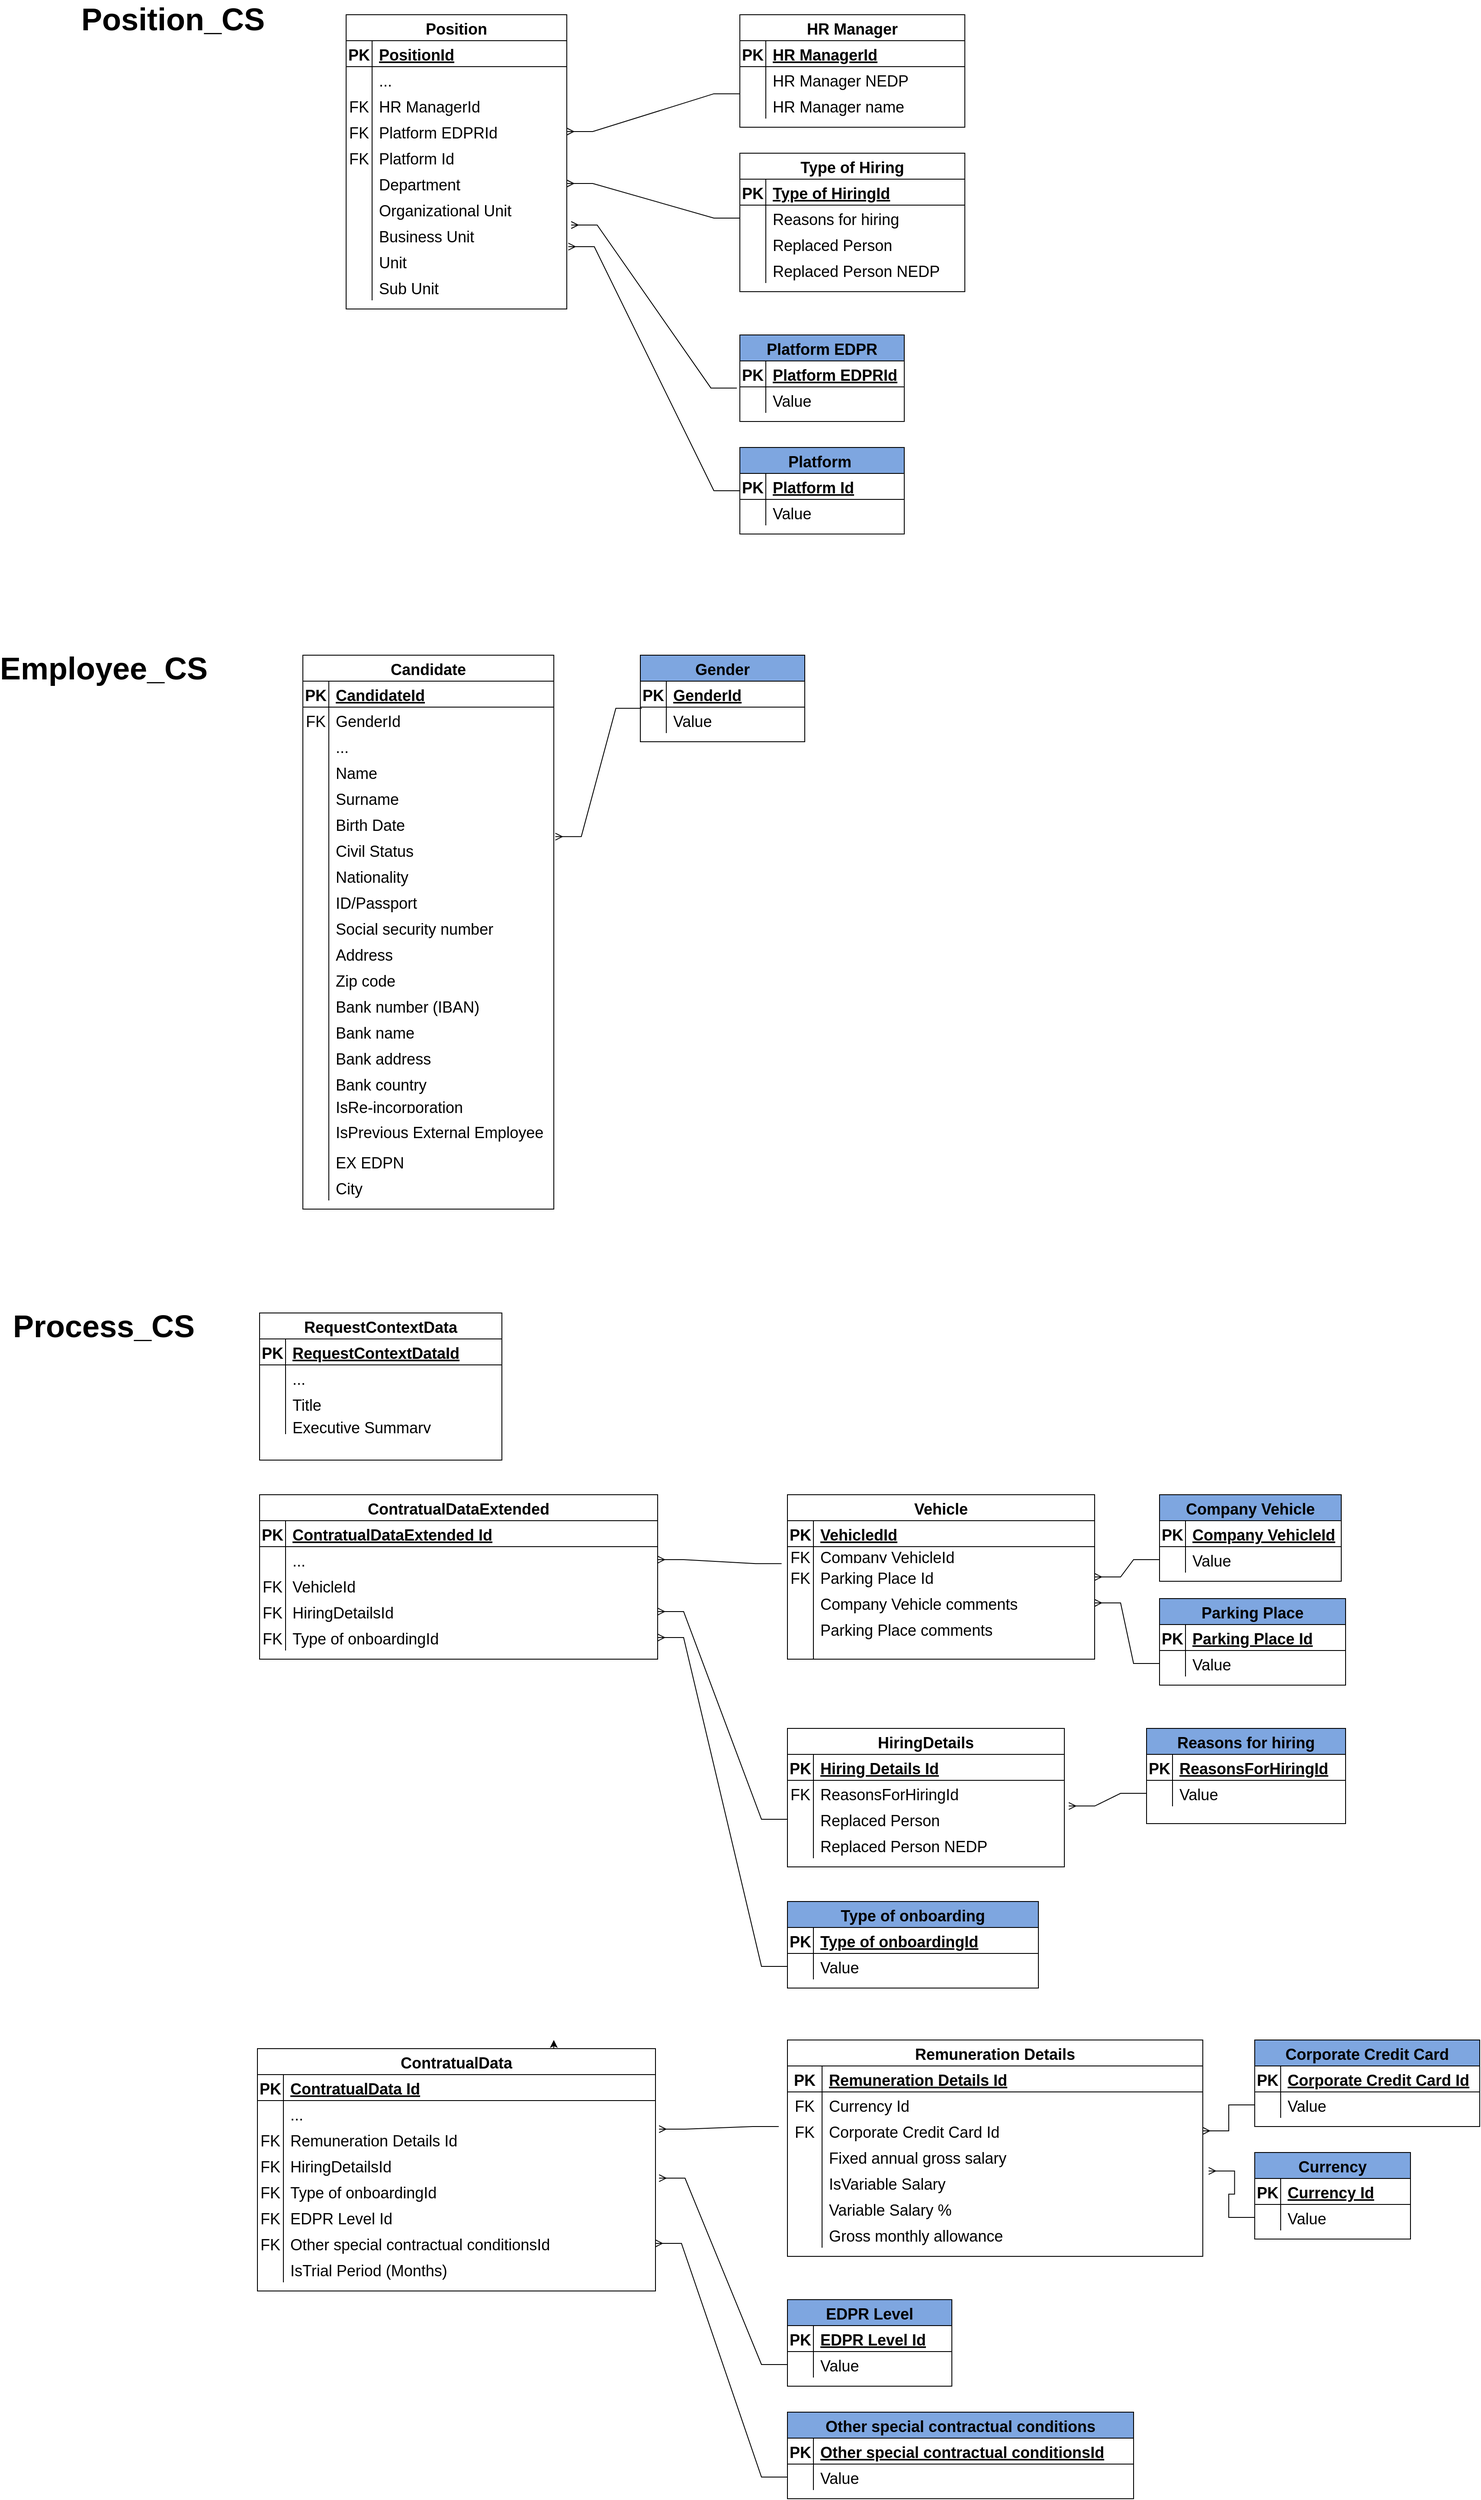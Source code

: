 <mxfile version="20.4.0" type="github">
  <diagram id="VLTKiux5STNjVS7AL2Uc" name="Page-1">
    <mxGraphModel dx="4745" dy="3457" grid="1" gridSize="10" guides="1" tooltips="1" connect="1" arrows="1" fold="1" page="1" pageScale="1" pageWidth="850" pageHeight="1100" math="0" shadow="0">
      <root>
        <mxCell id="0" />
        <mxCell id="1" parent="0" />
        <mxCell id="2_IFs7gbt7V5q8DoEI5Q-16" value="Reasons for hiring" style="shape=table;startSize=30;container=1;collapsible=1;childLayout=tableLayout;fixedRows=1;rowLines=0;fontStyle=1;align=center;resizeLast=1;fontSize=18;fillColor=#7EA6E0;" vertex="1" parent="1">
          <mxGeometry x="-465" y="-130" width="230" height="110" as="geometry" />
        </mxCell>
        <mxCell id="2_IFs7gbt7V5q8DoEI5Q-17" value="" style="shape=tableRow;horizontal=0;startSize=0;swimlaneHead=0;swimlaneBody=0;fillColor=none;collapsible=0;dropTarget=0;points=[[0,0.5],[1,0.5]];portConstraint=eastwest;top=0;left=0;right=0;bottom=1;fontSize=18;" vertex="1" parent="2_IFs7gbt7V5q8DoEI5Q-16">
          <mxGeometry y="30" width="230" height="30" as="geometry" />
        </mxCell>
        <mxCell id="2_IFs7gbt7V5q8DoEI5Q-18" value="PK" style="shape=partialRectangle;connectable=0;fillColor=none;top=0;left=0;bottom=0;right=0;fontStyle=1;overflow=hidden;fontSize=18;" vertex="1" parent="2_IFs7gbt7V5q8DoEI5Q-17">
          <mxGeometry width="30" height="30" as="geometry">
            <mxRectangle width="30" height="30" as="alternateBounds" />
          </mxGeometry>
        </mxCell>
        <mxCell id="2_IFs7gbt7V5q8DoEI5Q-19" value="ReasonsForHiringId" style="shape=partialRectangle;connectable=0;fillColor=none;top=0;left=0;bottom=0;right=0;align=left;spacingLeft=6;fontStyle=5;overflow=hidden;fontSize=18;" vertex="1" parent="2_IFs7gbt7V5q8DoEI5Q-17">
          <mxGeometry x="30" width="200" height="30" as="geometry">
            <mxRectangle width="200" height="30" as="alternateBounds" />
          </mxGeometry>
        </mxCell>
        <mxCell id="2_IFs7gbt7V5q8DoEI5Q-20" value="" style="shape=tableRow;horizontal=0;startSize=0;swimlaneHead=0;swimlaneBody=0;fillColor=none;collapsible=0;dropTarget=0;points=[[0,0.5],[1,0.5]];portConstraint=eastwest;top=0;left=0;right=0;bottom=0;fontSize=18;" vertex="1" parent="2_IFs7gbt7V5q8DoEI5Q-16">
          <mxGeometry y="60" width="230" height="30" as="geometry" />
        </mxCell>
        <mxCell id="2_IFs7gbt7V5q8DoEI5Q-21" value="" style="shape=partialRectangle;connectable=0;fillColor=none;top=0;left=0;bottom=0;right=0;editable=1;overflow=hidden;fontSize=18;" vertex="1" parent="2_IFs7gbt7V5q8DoEI5Q-20">
          <mxGeometry width="30" height="30" as="geometry">
            <mxRectangle width="30" height="30" as="alternateBounds" />
          </mxGeometry>
        </mxCell>
        <mxCell id="2_IFs7gbt7V5q8DoEI5Q-22" value="Value" style="shape=partialRectangle;connectable=0;fillColor=none;top=0;left=0;bottom=0;right=0;align=left;spacingLeft=6;overflow=hidden;fontSize=18;" vertex="1" parent="2_IFs7gbt7V5q8DoEI5Q-20">
          <mxGeometry x="30" width="200" height="30" as="geometry">
            <mxRectangle width="200" height="30" as="alternateBounds" />
          </mxGeometry>
        </mxCell>
        <mxCell id="2_IFs7gbt7V5q8DoEI5Q-29" value="HiringDetails" style="shape=table;startSize=30;container=1;collapsible=1;childLayout=tableLayout;fixedRows=1;rowLines=0;fontStyle=1;align=center;resizeLast=1;fontSize=18;fillColor=none;" vertex="1" parent="1">
          <mxGeometry x="-880" y="-130" width="320" height="160" as="geometry" />
        </mxCell>
        <mxCell id="2_IFs7gbt7V5q8DoEI5Q-30" value="" style="shape=tableRow;horizontal=0;startSize=0;swimlaneHead=0;swimlaneBody=0;fillColor=none;collapsible=0;dropTarget=0;points=[[0,0.5],[1,0.5]];portConstraint=eastwest;top=0;left=0;right=0;bottom=1;fontSize=18;" vertex="1" parent="2_IFs7gbt7V5q8DoEI5Q-29">
          <mxGeometry y="30" width="320" height="30" as="geometry" />
        </mxCell>
        <mxCell id="2_IFs7gbt7V5q8DoEI5Q-31" value="PK" style="shape=partialRectangle;connectable=0;fillColor=none;top=0;left=0;bottom=0;right=0;fontStyle=1;overflow=hidden;fontSize=18;" vertex="1" parent="2_IFs7gbt7V5q8DoEI5Q-30">
          <mxGeometry width="30" height="30" as="geometry">
            <mxRectangle width="30" height="30" as="alternateBounds" />
          </mxGeometry>
        </mxCell>
        <mxCell id="2_IFs7gbt7V5q8DoEI5Q-32" value="Hiring Details Id" style="shape=partialRectangle;connectable=0;fillColor=none;top=0;left=0;bottom=0;right=0;align=left;spacingLeft=6;fontStyle=5;overflow=hidden;fontSize=18;" vertex="1" parent="2_IFs7gbt7V5q8DoEI5Q-30">
          <mxGeometry x="30" width="290" height="30" as="geometry">
            <mxRectangle width="290" height="30" as="alternateBounds" />
          </mxGeometry>
        </mxCell>
        <mxCell id="2_IFs7gbt7V5q8DoEI5Q-95" value="" style="shape=tableRow;horizontal=0;startSize=0;swimlaneHead=0;swimlaneBody=0;fillColor=none;collapsible=0;dropTarget=0;points=[[0,0.5],[1,0.5]];portConstraint=eastwest;top=0;left=0;right=0;bottom=0;fontSize=18;" vertex="1" parent="2_IFs7gbt7V5q8DoEI5Q-29">
          <mxGeometry y="60" width="320" height="30" as="geometry" />
        </mxCell>
        <mxCell id="2_IFs7gbt7V5q8DoEI5Q-96" value="FK" style="shape=partialRectangle;connectable=0;fillColor=none;top=0;left=0;bottom=0;right=0;fontStyle=0;overflow=hidden;fontSize=18;" vertex="1" parent="2_IFs7gbt7V5q8DoEI5Q-95">
          <mxGeometry width="30" height="30" as="geometry">
            <mxRectangle width="30" height="30" as="alternateBounds" />
          </mxGeometry>
        </mxCell>
        <mxCell id="2_IFs7gbt7V5q8DoEI5Q-97" value="ReasonsForHiringId" style="shape=partialRectangle;connectable=0;fillColor=none;top=0;left=0;bottom=0;right=0;align=left;spacingLeft=6;fontStyle=0;overflow=hidden;fontSize=18;" vertex="1" parent="2_IFs7gbt7V5q8DoEI5Q-95">
          <mxGeometry x="30" width="290" height="30" as="geometry">
            <mxRectangle width="290" height="30" as="alternateBounds" />
          </mxGeometry>
        </mxCell>
        <mxCell id="2_IFs7gbt7V5q8DoEI5Q-36" value="" style="shape=tableRow;horizontal=0;startSize=0;swimlaneHead=0;swimlaneBody=0;fillColor=none;collapsible=0;dropTarget=0;points=[[0,0.5],[1,0.5]];portConstraint=eastwest;top=0;left=0;right=0;bottom=0;fontSize=18;" vertex="1" parent="2_IFs7gbt7V5q8DoEI5Q-29">
          <mxGeometry y="90" width="320" height="30" as="geometry" />
        </mxCell>
        <mxCell id="2_IFs7gbt7V5q8DoEI5Q-37" value="" style="shape=partialRectangle;connectable=0;fillColor=none;top=0;left=0;bottom=0;right=0;editable=1;overflow=hidden;fontSize=18;" vertex="1" parent="2_IFs7gbt7V5q8DoEI5Q-36">
          <mxGeometry width="30" height="30" as="geometry">
            <mxRectangle width="30" height="30" as="alternateBounds" />
          </mxGeometry>
        </mxCell>
        <mxCell id="2_IFs7gbt7V5q8DoEI5Q-38" value="Replaced Person" style="shape=partialRectangle;connectable=0;fillColor=none;top=0;left=0;bottom=0;right=0;align=left;spacingLeft=6;overflow=hidden;fontSize=18;" vertex="1" parent="2_IFs7gbt7V5q8DoEI5Q-36">
          <mxGeometry x="30" width="290" height="30" as="geometry">
            <mxRectangle width="290" height="30" as="alternateBounds" />
          </mxGeometry>
        </mxCell>
        <mxCell id="2_IFs7gbt7V5q8DoEI5Q-39" value="" style="shape=tableRow;horizontal=0;startSize=0;swimlaneHead=0;swimlaneBody=0;fillColor=none;collapsible=0;dropTarget=0;points=[[0,0.5],[1,0.5]];portConstraint=eastwest;top=0;left=0;right=0;bottom=0;fontSize=18;" vertex="1" parent="2_IFs7gbt7V5q8DoEI5Q-29">
          <mxGeometry y="120" width="320" height="30" as="geometry" />
        </mxCell>
        <mxCell id="2_IFs7gbt7V5q8DoEI5Q-40" value="" style="shape=partialRectangle;connectable=0;fillColor=none;top=0;left=0;bottom=0;right=0;editable=1;overflow=hidden;fontSize=18;" vertex="1" parent="2_IFs7gbt7V5q8DoEI5Q-39">
          <mxGeometry width="30" height="30" as="geometry">
            <mxRectangle width="30" height="30" as="alternateBounds" />
          </mxGeometry>
        </mxCell>
        <mxCell id="2_IFs7gbt7V5q8DoEI5Q-41" value="Replaced Person NEDP" style="shape=partialRectangle;connectable=0;fillColor=none;top=0;left=0;bottom=0;right=0;align=left;spacingLeft=6;overflow=hidden;fontSize=18;" vertex="1" parent="2_IFs7gbt7V5q8DoEI5Q-39">
          <mxGeometry x="30" width="290" height="30" as="geometry">
            <mxRectangle width="290" height="30" as="alternateBounds" />
          </mxGeometry>
        </mxCell>
        <mxCell id="2_IFs7gbt7V5q8DoEI5Q-42" value="EDPR Level" style="shape=table;startSize=30;container=1;collapsible=1;childLayout=tableLayout;fixedRows=1;rowLines=0;fontStyle=1;align=center;resizeLast=1;fontSize=18;fillColor=#7EA6E0;" vertex="1" parent="1">
          <mxGeometry x="-880" y="530" width="190" height="100" as="geometry" />
        </mxCell>
        <mxCell id="2_IFs7gbt7V5q8DoEI5Q-43" value="" style="shape=tableRow;horizontal=0;startSize=0;swimlaneHead=0;swimlaneBody=0;fillColor=none;collapsible=0;dropTarget=0;points=[[0,0.5],[1,0.5]];portConstraint=eastwest;top=0;left=0;right=0;bottom=1;fontSize=18;" vertex="1" parent="2_IFs7gbt7V5q8DoEI5Q-42">
          <mxGeometry y="30" width="190" height="30" as="geometry" />
        </mxCell>
        <mxCell id="2_IFs7gbt7V5q8DoEI5Q-44" value="PK" style="shape=partialRectangle;connectable=0;fillColor=none;top=0;left=0;bottom=0;right=0;fontStyle=1;overflow=hidden;fontSize=18;" vertex="1" parent="2_IFs7gbt7V5q8DoEI5Q-43">
          <mxGeometry width="30" height="30" as="geometry">
            <mxRectangle width="30" height="30" as="alternateBounds" />
          </mxGeometry>
        </mxCell>
        <mxCell id="2_IFs7gbt7V5q8DoEI5Q-45" value="EDPR Level Id" style="shape=partialRectangle;connectable=0;fillColor=none;top=0;left=0;bottom=0;right=0;align=left;spacingLeft=6;fontStyle=5;overflow=hidden;fontSize=18;" vertex="1" parent="2_IFs7gbt7V5q8DoEI5Q-43">
          <mxGeometry x="30" width="160" height="30" as="geometry">
            <mxRectangle width="160" height="30" as="alternateBounds" />
          </mxGeometry>
        </mxCell>
        <mxCell id="2_IFs7gbt7V5q8DoEI5Q-46" value="" style="shape=tableRow;horizontal=0;startSize=0;swimlaneHead=0;swimlaneBody=0;fillColor=none;collapsible=0;dropTarget=0;points=[[0,0.5],[1,0.5]];portConstraint=eastwest;top=0;left=0;right=0;bottom=0;fontSize=18;" vertex="1" parent="2_IFs7gbt7V5q8DoEI5Q-42">
          <mxGeometry y="60" width="190" height="30" as="geometry" />
        </mxCell>
        <mxCell id="2_IFs7gbt7V5q8DoEI5Q-47" value="" style="shape=partialRectangle;connectable=0;fillColor=none;top=0;left=0;bottom=0;right=0;editable=1;overflow=hidden;fontSize=18;" vertex="1" parent="2_IFs7gbt7V5q8DoEI5Q-46">
          <mxGeometry width="30" height="30" as="geometry">
            <mxRectangle width="30" height="30" as="alternateBounds" />
          </mxGeometry>
        </mxCell>
        <mxCell id="2_IFs7gbt7V5q8DoEI5Q-48" value="Value" style="shape=partialRectangle;connectable=0;fillColor=none;top=0;left=0;bottom=0;right=0;align=left;spacingLeft=6;overflow=hidden;fontSize=18;" vertex="1" parent="2_IFs7gbt7V5q8DoEI5Q-46">
          <mxGeometry x="30" width="160" height="30" as="geometry">
            <mxRectangle width="160" height="30" as="alternateBounds" />
          </mxGeometry>
        </mxCell>
        <mxCell id="2_IFs7gbt7V5q8DoEI5Q-55" value="Currency" style="shape=table;startSize=30;container=1;collapsible=1;childLayout=tableLayout;fixedRows=1;rowLines=0;fontStyle=1;align=center;resizeLast=1;fontSize=18;fillColor=#7EA6E0;" vertex="1" parent="1">
          <mxGeometry x="-340" y="360" width="180" height="100" as="geometry" />
        </mxCell>
        <mxCell id="2_IFs7gbt7V5q8DoEI5Q-56" value="" style="shape=tableRow;horizontal=0;startSize=0;swimlaneHead=0;swimlaneBody=0;fillColor=none;collapsible=0;dropTarget=0;points=[[0,0.5],[1,0.5]];portConstraint=eastwest;top=0;left=0;right=0;bottom=1;fontSize=18;" vertex="1" parent="2_IFs7gbt7V5q8DoEI5Q-55">
          <mxGeometry y="30" width="180" height="30" as="geometry" />
        </mxCell>
        <mxCell id="2_IFs7gbt7V5q8DoEI5Q-57" value="PK" style="shape=partialRectangle;connectable=0;fillColor=none;top=0;left=0;bottom=0;right=0;fontStyle=1;overflow=hidden;fontSize=18;" vertex="1" parent="2_IFs7gbt7V5q8DoEI5Q-56">
          <mxGeometry width="30" height="30" as="geometry">
            <mxRectangle width="30" height="30" as="alternateBounds" />
          </mxGeometry>
        </mxCell>
        <mxCell id="2_IFs7gbt7V5q8DoEI5Q-58" value="Currency Id" style="shape=partialRectangle;connectable=0;fillColor=none;top=0;left=0;bottom=0;right=0;align=left;spacingLeft=6;fontStyle=5;overflow=hidden;fontSize=18;" vertex="1" parent="2_IFs7gbt7V5q8DoEI5Q-56">
          <mxGeometry x="30" width="150" height="30" as="geometry">
            <mxRectangle width="150" height="30" as="alternateBounds" />
          </mxGeometry>
        </mxCell>
        <mxCell id="2_IFs7gbt7V5q8DoEI5Q-59" value="" style="shape=tableRow;horizontal=0;startSize=0;swimlaneHead=0;swimlaneBody=0;fillColor=none;collapsible=0;dropTarget=0;points=[[0,0.5],[1,0.5]];portConstraint=eastwest;top=0;left=0;right=0;bottom=0;fontSize=18;" vertex="1" parent="2_IFs7gbt7V5q8DoEI5Q-55">
          <mxGeometry y="60" width="180" height="30" as="geometry" />
        </mxCell>
        <mxCell id="2_IFs7gbt7V5q8DoEI5Q-60" value="" style="shape=partialRectangle;connectable=0;fillColor=none;top=0;left=0;bottom=0;right=0;editable=1;overflow=hidden;fontSize=18;" vertex="1" parent="2_IFs7gbt7V5q8DoEI5Q-59">
          <mxGeometry width="30" height="30" as="geometry">
            <mxRectangle width="30" height="30" as="alternateBounds" />
          </mxGeometry>
        </mxCell>
        <mxCell id="2_IFs7gbt7V5q8DoEI5Q-61" value="Value" style="shape=partialRectangle;connectable=0;fillColor=none;top=0;left=0;bottom=0;right=0;align=left;spacingLeft=6;overflow=hidden;fontSize=18;" vertex="1" parent="2_IFs7gbt7V5q8DoEI5Q-59">
          <mxGeometry x="30" width="150" height="30" as="geometry">
            <mxRectangle width="150" height="30" as="alternateBounds" />
          </mxGeometry>
        </mxCell>
        <mxCell id="2_IFs7gbt7V5q8DoEI5Q-62" value="Company Vehicle" style="shape=table;startSize=30;container=1;collapsible=1;childLayout=tableLayout;fixedRows=1;rowLines=0;fontStyle=1;align=center;resizeLast=1;fontSize=18;fillColor=#7EA6E0;" vertex="1" parent="1">
          <mxGeometry x="-450" y="-400" width="210" height="100" as="geometry" />
        </mxCell>
        <mxCell id="2_IFs7gbt7V5q8DoEI5Q-63" value="" style="shape=tableRow;horizontal=0;startSize=0;swimlaneHead=0;swimlaneBody=0;fillColor=none;collapsible=0;dropTarget=0;points=[[0,0.5],[1,0.5]];portConstraint=eastwest;top=0;left=0;right=0;bottom=1;fontSize=18;" vertex="1" parent="2_IFs7gbt7V5q8DoEI5Q-62">
          <mxGeometry y="30" width="210" height="30" as="geometry" />
        </mxCell>
        <mxCell id="2_IFs7gbt7V5q8DoEI5Q-64" value="PK" style="shape=partialRectangle;connectable=0;fillColor=none;top=0;left=0;bottom=0;right=0;fontStyle=1;overflow=hidden;fontSize=18;" vertex="1" parent="2_IFs7gbt7V5q8DoEI5Q-63">
          <mxGeometry width="30" height="30" as="geometry">
            <mxRectangle width="30" height="30" as="alternateBounds" />
          </mxGeometry>
        </mxCell>
        <mxCell id="2_IFs7gbt7V5q8DoEI5Q-65" value="Company VehicleId" style="shape=partialRectangle;connectable=0;fillColor=none;top=0;left=0;bottom=0;right=0;align=left;spacingLeft=6;fontStyle=5;overflow=hidden;fontSize=18;" vertex="1" parent="2_IFs7gbt7V5q8DoEI5Q-63">
          <mxGeometry x="30" width="180" height="30" as="geometry">
            <mxRectangle width="180" height="30" as="alternateBounds" />
          </mxGeometry>
        </mxCell>
        <mxCell id="2_IFs7gbt7V5q8DoEI5Q-66" value="" style="shape=tableRow;horizontal=0;startSize=0;swimlaneHead=0;swimlaneBody=0;fillColor=none;collapsible=0;dropTarget=0;points=[[0,0.5],[1,0.5]];portConstraint=eastwest;top=0;left=0;right=0;bottom=0;fontSize=18;" vertex="1" parent="2_IFs7gbt7V5q8DoEI5Q-62">
          <mxGeometry y="60" width="210" height="30" as="geometry" />
        </mxCell>
        <mxCell id="2_IFs7gbt7V5q8DoEI5Q-67" value="" style="shape=partialRectangle;connectable=0;fillColor=none;top=0;left=0;bottom=0;right=0;editable=1;overflow=hidden;fontSize=18;" vertex="1" parent="2_IFs7gbt7V5q8DoEI5Q-66">
          <mxGeometry width="30" height="30" as="geometry">
            <mxRectangle width="30" height="30" as="alternateBounds" />
          </mxGeometry>
        </mxCell>
        <mxCell id="2_IFs7gbt7V5q8DoEI5Q-68" value="Value" style="shape=partialRectangle;connectable=0;fillColor=none;top=0;left=0;bottom=0;right=0;align=left;spacingLeft=6;overflow=hidden;fontSize=18;" vertex="1" parent="2_IFs7gbt7V5q8DoEI5Q-66">
          <mxGeometry x="30" width="180" height="30" as="geometry">
            <mxRectangle width="180" height="30" as="alternateBounds" />
          </mxGeometry>
        </mxCell>
        <mxCell id="2_IFs7gbt7V5q8DoEI5Q-69" value="Parking Place" style="shape=table;startSize=30;container=1;collapsible=1;childLayout=tableLayout;fixedRows=1;rowLines=0;fontStyle=1;align=center;resizeLast=1;fontSize=18;fillColor=#7EA6E0;" vertex="1" parent="1">
          <mxGeometry x="-450" y="-280" width="215" height="100" as="geometry" />
        </mxCell>
        <mxCell id="2_IFs7gbt7V5q8DoEI5Q-70" value="" style="shape=tableRow;horizontal=0;startSize=0;swimlaneHead=0;swimlaneBody=0;fillColor=none;collapsible=0;dropTarget=0;points=[[0,0.5],[1,0.5]];portConstraint=eastwest;top=0;left=0;right=0;bottom=1;fontSize=18;" vertex="1" parent="2_IFs7gbt7V5q8DoEI5Q-69">
          <mxGeometry y="30" width="215" height="30" as="geometry" />
        </mxCell>
        <mxCell id="2_IFs7gbt7V5q8DoEI5Q-71" value="PK" style="shape=partialRectangle;connectable=0;fillColor=none;top=0;left=0;bottom=0;right=0;fontStyle=1;overflow=hidden;fontSize=18;" vertex="1" parent="2_IFs7gbt7V5q8DoEI5Q-70">
          <mxGeometry width="30" height="30" as="geometry">
            <mxRectangle width="30" height="30" as="alternateBounds" />
          </mxGeometry>
        </mxCell>
        <mxCell id="2_IFs7gbt7V5q8DoEI5Q-72" value="Parking Place Id" style="shape=partialRectangle;connectable=0;fillColor=none;top=0;left=0;bottom=0;right=0;align=left;spacingLeft=6;fontStyle=5;overflow=hidden;fontSize=18;" vertex="1" parent="2_IFs7gbt7V5q8DoEI5Q-70">
          <mxGeometry x="30" width="185" height="30" as="geometry">
            <mxRectangle width="185" height="30" as="alternateBounds" />
          </mxGeometry>
        </mxCell>
        <mxCell id="2_IFs7gbt7V5q8DoEI5Q-73" value="" style="shape=tableRow;horizontal=0;startSize=0;swimlaneHead=0;swimlaneBody=0;fillColor=none;collapsible=0;dropTarget=0;points=[[0,0.5],[1,0.5]];portConstraint=eastwest;top=0;left=0;right=0;bottom=0;fontSize=18;" vertex="1" parent="2_IFs7gbt7V5q8DoEI5Q-69">
          <mxGeometry y="60" width="215" height="30" as="geometry" />
        </mxCell>
        <mxCell id="2_IFs7gbt7V5q8DoEI5Q-74" value="" style="shape=partialRectangle;connectable=0;fillColor=none;top=0;left=0;bottom=0;right=0;editable=1;overflow=hidden;fontSize=18;" vertex="1" parent="2_IFs7gbt7V5q8DoEI5Q-73">
          <mxGeometry width="30" height="30" as="geometry">
            <mxRectangle width="30" height="30" as="alternateBounds" />
          </mxGeometry>
        </mxCell>
        <mxCell id="2_IFs7gbt7V5q8DoEI5Q-75" value="Value" style="shape=partialRectangle;connectable=0;fillColor=none;top=0;left=0;bottom=0;right=0;align=left;spacingLeft=6;overflow=hidden;fontSize=18;" vertex="1" parent="2_IFs7gbt7V5q8DoEI5Q-73">
          <mxGeometry x="30" width="185" height="30" as="geometry">
            <mxRectangle width="185" height="30" as="alternateBounds" />
          </mxGeometry>
        </mxCell>
        <mxCell id="2_IFs7gbt7V5q8DoEI5Q-76" value="Remuneration Details" style="shape=table;startSize=30;container=1;collapsible=1;childLayout=tableLayout;fixedRows=1;rowLines=0;fontStyle=1;align=center;resizeLast=1;fontSize=18;fillColor=none;" vertex="1" parent="1">
          <mxGeometry x="-880" y="230" width="480" height="250" as="geometry" />
        </mxCell>
        <mxCell id="2_IFs7gbt7V5q8DoEI5Q-77" value="" style="shape=tableRow;horizontal=0;startSize=0;swimlaneHead=0;swimlaneBody=0;fillColor=none;collapsible=0;dropTarget=0;points=[[0,0.5],[1,0.5]];portConstraint=eastwest;top=0;left=0;right=0;bottom=1;fontSize=18;" vertex="1" parent="2_IFs7gbt7V5q8DoEI5Q-76">
          <mxGeometry y="30" width="480" height="30" as="geometry" />
        </mxCell>
        <mxCell id="2_IFs7gbt7V5q8DoEI5Q-78" value="PK" style="shape=partialRectangle;connectable=0;fillColor=none;top=0;left=0;bottom=0;right=0;fontStyle=1;overflow=hidden;fontSize=18;" vertex="1" parent="2_IFs7gbt7V5q8DoEI5Q-77">
          <mxGeometry width="40" height="30" as="geometry">
            <mxRectangle width="40" height="30" as="alternateBounds" />
          </mxGeometry>
        </mxCell>
        <mxCell id="2_IFs7gbt7V5q8DoEI5Q-79" value="Remuneration Details Id" style="shape=partialRectangle;connectable=0;fillColor=none;top=0;left=0;bottom=0;right=0;align=left;spacingLeft=6;fontStyle=5;overflow=hidden;fontSize=18;" vertex="1" parent="2_IFs7gbt7V5q8DoEI5Q-77">
          <mxGeometry x="40" width="440" height="30" as="geometry">
            <mxRectangle width="440" height="30" as="alternateBounds" />
          </mxGeometry>
        </mxCell>
        <mxCell id="2_IFs7gbt7V5q8DoEI5Q-102" value="" style="shape=tableRow;horizontal=0;startSize=0;swimlaneHead=0;swimlaneBody=0;fillColor=none;collapsible=0;dropTarget=0;points=[[0,0.5],[1,0.5]];portConstraint=eastwest;top=0;left=0;right=0;bottom=0;fontSize=18;" vertex="1" parent="2_IFs7gbt7V5q8DoEI5Q-76">
          <mxGeometry y="60" width="480" height="30" as="geometry" />
        </mxCell>
        <mxCell id="2_IFs7gbt7V5q8DoEI5Q-103" value="FK" style="shape=partialRectangle;connectable=0;fillColor=none;top=0;left=0;bottom=0;right=0;fontStyle=0;overflow=hidden;fontSize=18;" vertex="1" parent="2_IFs7gbt7V5q8DoEI5Q-102">
          <mxGeometry width="40" height="30" as="geometry">
            <mxRectangle width="40" height="30" as="alternateBounds" />
          </mxGeometry>
        </mxCell>
        <mxCell id="2_IFs7gbt7V5q8DoEI5Q-104" value="Currency Id" style="shape=partialRectangle;connectable=0;fillColor=none;top=0;left=0;bottom=0;right=0;align=left;spacingLeft=6;fontStyle=0;overflow=hidden;fontSize=18;" vertex="1" parent="2_IFs7gbt7V5q8DoEI5Q-102">
          <mxGeometry x="40" width="440" height="30" as="geometry">
            <mxRectangle width="440" height="30" as="alternateBounds" />
          </mxGeometry>
        </mxCell>
        <mxCell id="2_IFs7gbt7V5q8DoEI5Q-184" value="" style="shape=tableRow;horizontal=0;startSize=0;swimlaneHead=0;swimlaneBody=0;fillColor=none;collapsible=0;dropTarget=0;points=[[0,0.5],[1,0.5]];portConstraint=eastwest;top=0;left=0;right=0;bottom=0;fontSize=18;" vertex="1" parent="2_IFs7gbt7V5q8DoEI5Q-76">
          <mxGeometry y="90" width="480" height="30" as="geometry" />
        </mxCell>
        <mxCell id="2_IFs7gbt7V5q8DoEI5Q-185" value="FK" style="shape=partialRectangle;connectable=0;fillColor=none;top=0;left=0;bottom=0;right=0;fontStyle=0;overflow=hidden;fontSize=18;" vertex="1" parent="2_IFs7gbt7V5q8DoEI5Q-184">
          <mxGeometry width="40" height="30" as="geometry">
            <mxRectangle width="40" height="30" as="alternateBounds" />
          </mxGeometry>
        </mxCell>
        <mxCell id="2_IFs7gbt7V5q8DoEI5Q-186" value="Corporate Credit Card Id" style="shape=partialRectangle;connectable=0;fillColor=none;top=0;left=0;bottom=0;right=0;align=left;spacingLeft=6;fontStyle=0;overflow=hidden;fontSize=18;" vertex="1" parent="2_IFs7gbt7V5q8DoEI5Q-184">
          <mxGeometry x="40" width="440" height="30" as="geometry">
            <mxRectangle width="440" height="30" as="alternateBounds" />
          </mxGeometry>
        </mxCell>
        <mxCell id="2_IFs7gbt7V5q8DoEI5Q-83" value="" style="shape=tableRow;horizontal=0;startSize=0;swimlaneHead=0;swimlaneBody=0;fillColor=none;collapsible=0;dropTarget=0;points=[[0,0.5],[1,0.5]];portConstraint=eastwest;top=0;left=0;right=0;bottom=0;fontSize=18;" vertex="1" parent="2_IFs7gbt7V5q8DoEI5Q-76">
          <mxGeometry y="120" width="480" height="30" as="geometry" />
        </mxCell>
        <mxCell id="2_IFs7gbt7V5q8DoEI5Q-84" value="" style="shape=partialRectangle;connectable=0;fillColor=none;top=0;left=0;bottom=0;right=0;editable=1;overflow=hidden;fontSize=18;" vertex="1" parent="2_IFs7gbt7V5q8DoEI5Q-83">
          <mxGeometry width="40" height="30" as="geometry">
            <mxRectangle width="40" height="30" as="alternateBounds" />
          </mxGeometry>
        </mxCell>
        <mxCell id="2_IFs7gbt7V5q8DoEI5Q-85" value="Fixed annual gross salary" style="shape=partialRectangle;connectable=0;fillColor=none;top=0;left=0;bottom=0;right=0;align=left;spacingLeft=6;overflow=hidden;fontSize=18;" vertex="1" parent="2_IFs7gbt7V5q8DoEI5Q-83">
          <mxGeometry x="40" width="440" height="30" as="geometry">
            <mxRectangle width="440" height="30" as="alternateBounds" />
          </mxGeometry>
        </mxCell>
        <mxCell id="2_IFs7gbt7V5q8DoEI5Q-86" value="" style="shape=tableRow;horizontal=0;startSize=0;swimlaneHead=0;swimlaneBody=0;fillColor=none;collapsible=0;dropTarget=0;points=[[0,0.5],[1,0.5]];portConstraint=eastwest;top=0;left=0;right=0;bottom=0;fontSize=18;" vertex="1" parent="2_IFs7gbt7V5q8DoEI5Q-76">
          <mxGeometry y="150" width="480" height="30" as="geometry" />
        </mxCell>
        <mxCell id="2_IFs7gbt7V5q8DoEI5Q-87" value="" style="shape=partialRectangle;connectable=0;fillColor=none;top=0;left=0;bottom=0;right=0;editable=1;overflow=hidden;fontSize=18;" vertex="1" parent="2_IFs7gbt7V5q8DoEI5Q-86">
          <mxGeometry width="40" height="30" as="geometry">
            <mxRectangle width="40" height="30" as="alternateBounds" />
          </mxGeometry>
        </mxCell>
        <mxCell id="2_IFs7gbt7V5q8DoEI5Q-88" value="IsVariable Salary " style="shape=partialRectangle;connectable=0;fillColor=none;top=0;left=0;bottom=0;right=0;align=left;spacingLeft=6;overflow=hidden;fontSize=18;" vertex="1" parent="2_IFs7gbt7V5q8DoEI5Q-86">
          <mxGeometry x="40" width="440" height="30" as="geometry">
            <mxRectangle width="440" height="30" as="alternateBounds" />
          </mxGeometry>
        </mxCell>
        <mxCell id="2_IFs7gbt7V5q8DoEI5Q-105" value="" style="shape=tableRow;horizontal=0;startSize=0;swimlaneHead=0;swimlaneBody=0;fillColor=none;collapsible=0;dropTarget=0;points=[[0,0.5],[1,0.5]];portConstraint=eastwest;top=0;left=0;right=0;bottom=0;fontSize=18;" vertex="1" parent="2_IFs7gbt7V5q8DoEI5Q-76">
          <mxGeometry y="180" width="480" height="30" as="geometry" />
        </mxCell>
        <mxCell id="2_IFs7gbt7V5q8DoEI5Q-106" value="" style="shape=partialRectangle;connectable=0;fillColor=none;top=0;left=0;bottom=0;right=0;editable=1;overflow=hidden;fontSize=18;" vertex="1" parent="2_IFs7gbt7V5q8DoEI5Q-105">
          <mxGeometry width="40" height="30" as="geometry">
            <mxRectangle width="40" height="30" as="alternateBounds" />
          </mxGeometry>
        </mxCell>
        <mxCell id="2_IFs7gbt7V5q8DoEI5Q-107" value="Variable Salary %" style="shape=partialRectangle;connectable=0;fillColor=none;top=0;left=0;bottom=0;right=0;align=left;spacingLeft=6;overflow=hidden;fontSize=18;" vertex="1" parent="2_IFs7gbt7V5q8DoEI5Q-105">
          <mxGeometry x="40" width="440" height="30" as="geometry">
            <mxRectangle width="440" height="30" as="alternateBounds" />
          </mxGeometry>
        </mxCell>
        <mxCell id="2_IFs7gbt7V5q8DoEI5Q-108" value="" style="shape=tableRow;horizontal=0;startSize=0;swimlaneHead=0;swimlaneBody=0;fillColor=none;collapsible=0;dropTarget=0;points=[[0,0.5],[1,0.5]];portConstraint=eastwest;top=0;left=0;right=0;bottom=0;fontSize=18;" vertex="1" parent="2_IFs7gbt7V5q8DoEI5Q-76">
          <mxGeometry y="210" width="480" height="30" as="geometry" />
        </mxCell>
        <mxCell id="2_IFs7gbt7V5q8DoEI5Q-109" value="" style="shape=partialRectangle;connectable=0;fillColor=none;top=0;left=0;bottom=0;right=0;editable=1;overflow=hidden;fontSize=18;" vertex="1" parent="2_IFs7gbt7V5q8DoEI5Q-108">
          <mxGeometry width="40" height="30" as="geometry">
            <mxRectangle width="40" height="30" as="alternateBounds" />
          </mxGeometry>
        </mxCell>
        <mxCell id="2_IFs7gbt7V5q8DoEI5Q-110" value="Gross monthly allowance" style="shape=partialRectangle;connectable=0;fillColor=none;top=0;left=0;bottom=0;right=0;align=left;spacingLeft=6;overflow=hidden;fontSize=18;" vertex="1" parent="2_IFs7gbt7V5q8DoEI5Q-108">
          <mxGeometry x="40" width="440" height="30" as="geometry">
            <mxRectangle width="440" height="30" as="alternateBounds" />
          </mxGeometry>
        </mxCell>
        <mxCell id="2_IFs7gbt7V5q8DoEI5Q-115" value="Corporate Credit Card" style="shape=table;startSize=30;container=1;collapsible=1;childLayout=tableLayout;fixedRows=1;rowLines=0;fontStyle=1;align=center;resizeLast=1;fontSize=18;fillColor=#7EA6E0;" vertex="1" parent="1">
          <mxGeometry x="-340" y="230" width="260" height="100" as="geometry" />
        </mxCell>
        <mxCell id="2_IFs7gbt7V5q8DoEI5Q-116" value="" style="shape=tableRow;horizontal=0;startSize=0;swimlaneHead=0;swimlaneBody=0;fillColor=none;collapsible=0;dropTarget=0;points=[[0,0.5],[1,0.5]];portConstraint=eastwest;top=0;left=0;right=0;bottom=1;fontSize=18;" vertex="1" parent="2_IFs7gbt7V5q8DoEI5Q-115">
          <mxGeometry y="30" width="260" height="30" as="geometry" />
        </mxCell>
        <mxCell id="2_IFs7gbt7V5q8DoEI5Q-117" value="PK" style="shape=partialRectangle;connectable=0;fillColor=none;top=0;left=0;bottom=0;right=0;fontStyle=1;overflow=hidden;fontSize=18;" vertex="1" parent="2_IFs7gbt7V5q8DoEI5Q-116">
          <mxGeometry width="30" height="30" as="geometry">
            <mxRectangle width="30" height="30" as="alternateBounds" />
          </mxGeometry>
        </mxCell>
        <mxCell id="2_IFs7gbt7V5q8DoEI5Q-118" value="Corporate Credit Card Id" style="shape=partialRectangle;connectable=0;fillColor=none;top=0;left=0;bottom=0;right=0;align=left;spacingLeft=6;fontStyle=5;overflow=hidden;fontSize=18;" vertex="1" parent="2_IFs7gbt7V5q8DoEI5Q-116">
          <mxGeometry x="30" width="230" height="30" as="geometry">
            <mxRectangle width="230" height="30" as="alternateBounds" />
          </mxGeometry>
        </mxCell>
        <mxCell id="2_IFs7gbt7V5q8DoEI5Q-119" value="" style="shape=tableRow;horizontal=0;startSize=0;swimlaneHead=0;swimlaneBody=0;fillColor=none;collapsible=0;dropTarget=0;points=[[0,0.5],[1,0.5]];portConstraint=eastwest;top=0;left=0;right=0;bottom=0;fontSize=18;" vertex="1" parent="2_IFs7gbt7V5q8DoEI5Q-115">
          <mxGeometry y="60" width="260" height="30" as="geometry" />
        </mxCell>
        <mxCell id="2_IFs7gbt7V5q8DoEI5Q-120" value="" style="shape=partialRectangle;connectable=0;fillColor=none;top=0;left=0;bottom=0;right=0;editable=1;overflow=hidden;fontSize=18;" vertex="1" parent="2_IFs7gbt7V5q8DoEI5Q-119">
          <mxGeometry width="30" height="30" as="geometry">
            <mxRectangle width="30" height="30" as="alternateBounds" />
          </mxGeometry>
        </mxCell>
        <mxCell id="2_IFs7gbt7V5q8DoEI5Q-121" value="Value" style="shape=partialRectangle;connectable=0;fillColor=none;top=0;left=0;bottom=0;right=0;align=left;spacingLeft=6;overflow=hidden;fontSize=18;" vertex="1" parent="2_IFs7gbt7V5q8DoEI5Q-119">
          <mxGeometry x="30" width="230" height="30" as="geometry">
            <mxRectangle width="230" height="30" as="alternateBounds" />
          </mxGeometry>
        </mxCell>
        <mxCell id="2_IFs7gbt7V5q8DoEI5Q-122" value="Other special contractual conditions" style="shape=table;startSize=30;container=1;collapsible=1;childLayout=tableLayout;fixedRows=1;rowLines=0;fontStyle=1;align=center;resizeLast=1;fontSize=18;fillColor=#7EA6E0;" vertex="1" parent="1">
          <mxGeometry x="-880" y="660" width="400" height="100" as="geometry" />
        </mxCell>
        <mxCell id="2_IFs7gbt7V5q8DoEI5Q-123" value="" style="shape=tableRow;horizontal=0;startSize=0;swimlaneHead=0;swimlaneBody=0;fillColor=none;collapsible=0;dropTarget=0;points=[[0,0.5],[1,0.5]];portConstraint=eastwest;top=0;left=0;right=0;bottom=1;fontSize=18;" vertex="1" parent="2_IFs7gbt7V5q8DoEI5Q-122">
          <mxGeometry y="30" width="400" height="30" as="geometry" />
        </mxCell>
        <mxCell id="2_IFs7gbt7V5q8DoEI5Q-124" value="PK" style="shape=partialRectangle;connectable=0;fillColor=none;top=0;left=0;bottom=0;right=0;fontStyle=1;overflow=hidden;fontSize=18;" vertex="1" parent="2_IFs7gbt7V5q8DoEI5Q-123">
          <mxGeometry width="30" height="30" as="geometry">
            <mxRectangle width="30" height="30" as="alternateBounds" />
          </mxGeometry>
        </mxCell>
        <mxCell id="2_IFs7gbt7V5q8DoEI5Q-125" value="Other special contractual conditionsId" style="shape=partialRectangle;connectable=0;fillColor=none;top=0;left=0;bottom=0;right=0;align=left;spacingLeft=6;fontStyle=5;overflow=hidden;fontSize=18;" vertex="1" parent="2_IFs7gbt7V5q8DoEI5Q-123">
          <mxGeometry x="30" width="370" height="30" as="geometry">
            <mxRectangle width="370" height="30" as="alternateBounds" />
          </mxGeometry>
        </mxCell>
        <mxCell id="2_IFs7gbt7V5q8DoEI5Q-126" value="" style="shape=tableRow;horizontal=0;startSize=0;swimlaneHead=0;swimlaneBody=0;fillColor=none;collapsible=0;dropTarget=0;points=[[0,0.5],[1,0.5]];portConstraint=eastwest;top=0;left=0;right=0;bottom=0;fontSize=18;" vertex="1" parent="2_IFs7gbt7V5q8DoEI5Q-122">
          <mxGeometry y="60" width="400" height="30" as="geometry" />
        </mxCell>
        <mxCell id="2_IFs7gbt7V5q8DoEI5Q-127" value="" style="shape=partialRectangle;connectable=0;fillColor=none;top=0;left=0;bottom=0;right=0;editable=1;overflow=hidden;fontSize=18;" vertex="1" parent="2_IFs7gbt7V5q8DoEI5Q-126">
          <mxGeometry width="30" height="30" as="geometry">
            <mxRectangle width="30" height="30" as="alternateBounds" />
          </mxGeometry>
        </mxCell>
        <mxCell id="2_IFs7gbt7V5q8DoEI5Q-128" value="Value" style="shape=partialRectangle;connectable=0;fillColor=none;top=0;left=0;bottom=0;right=0;align=left;spacingLeft=6;overflow=hidden;fontSize=18;" vertex="1" parent="2_IFs7gbt7V5q8DoEI5Q-126">
          <mxGeometry x="30" width="370" height="30" as="geometry">
            <mxRectangle width="370" height="30" as="alternateBounds" />
          </mxGeometry>
        </mxCell>
        <mxCell id="2_IFs7gbt7V5q8DoEI5Q-129" value="Vehicle" style="shape=table;startSize=30;container=1;collapsible=1;childLayout=tableLayout;fixedRows=1;rowLines=0;fontStyle=1;align=center;resizeLast=1;fontSize=18;fillColor=none;" vertex="1" parent="1">
          <mxGeometry x="-880" y="-400" width="355" height="190" as="geometry" />
        </mxCell>
        <mxCell id="2_IFs7gbt7V5q8DoEI5Q-130" value="" style="shape=tableRow;horizontal=0;startSize=0;swimlaneHead=0;swimlaneBody=0;fillColor=none;collapsible=0;dropTarget=0;points=[[0,0.5],[1,0.5]];portConstraint=eastwest;top=0;left=0;right=0;bottom=1;fontSize=18;" vertex="1" parent="2_IFs7gbt7V5q8DoEI5Q-129">
          <mxGeometry y="30" width="355" height="30" as="geometry" />
        </mxCell>
        <mxCell id="2_IFs7gbt7V5q8DoEI5Q-131" value="PK" style="shape=partialRectangle;connectable=0;fillColor=none;top=0;left=0;bottom=0;right=0;fontStyle=1;overflow=hidden;fontSize=18;" vertex="1" parent="2_IFs7gbt7V5q8DoEI5Q-130">
          <mxGeometry width="30" height="30" as="geometry">
            <mxRectangle width="30" height="30" as="alternateBounds" />
          </mxGeometry>
        </mxCell>
        <mxCell id="2_IFs7gbt7V5q8DoEI5Q-132" value="VehicledId" style="shape=partialRectangle;connectable=0;fillColor=none;top=0;left=0;bottom=0;right=0;align=left;spacingLeft=6;fontStyle=5;overflow=hidden;fontSize=18;" vertex="1" parent="2_IFs7gbt7V5q8DoEI5Q-130">
          <mxGeometry x="30" width="325" height="30" as="geometry">
            <mxRectangle width="325" height="30" as="alternateBounds" />
          </mxGeometry>
        </mxCell>
        <mxCell id="2_IFs7gbt7V5q8DoEI5Q-163" value="" style="shape=tableRow;horizontal=0;startSize=0;swimlaneHead=0;swimlaneBody=0;fillColor=none;collapsible=0;dropTarget=0;points=[[0,0.5],[1,0.5]];portConstraint=eastwest;top=0;left=0;right=0;bottom=0;fontSize=18;" vertex="1" parent="2_IFs7gbt7V5q8DoEI5Q-129">
          <mxGeometry y="60" width="355" height="20" as="geometry" />
        </mxCell>
        <mxCell id="2_IFs7gbt7V5q8DoEI5Q-164" value="FK" style="shape=partialRectangle;connectable=0;fillColor=none;top=0;left=0;bottom=0;right=0;fontStyle=0;overflow=hidden;fontSize=18;" vertex="1" parent="2_IFs7gbt7V5q8DoEI5Q-163">
          <mxGeometry width="30" height="20" as="geometry">
            <mxRectangle width="30" height="20" as="alternateBounds" />
          </mxGeometry>
        </mxCell>
        <mxCell id="2_IFs7gbt7V5q8DoEI5Q-165" value="Company VehicleId" style="shape=partialRectangle;connectable=0;fillColor=none;top=0;left=0;bottom=0;right=0;align=left;spacingLeft=6;fontStyle=0;overflow=hidden;fontSize=18;" vertex="1" parent="2_IFs7gbt7V5q8DoEI5Q-163">
          <mxGeometry x="30" width="325" height="20" as="geometry">
            <mxRectangle width="325" height="20" as="alternateBounds" />
          </mxGeometry>
        </mxCell>
        <mxCell id="2_IFs7gbt7V5q8DoEI5Q-169" value="" style="shape=tableRow;horizontal=0;startSize=0;swimlaneHead=0;swimlaneBody=0;fillColor=none;collapsible=0;dropTarget=0;points=[[0,0.5],[1,0.5]];portConstraint=eastwest;top=0;left=0;right=0;bottom=0;fontSize=18;" vertex="1" parent="2_IFs7gbt7V5q8DoEI5Q-129">
          <mxGeometry y="80" width="355" height="30" as="geometry" />
        </mxCell>
        <mxCell id="2_IFs7gbt7V5q8DoEI5Q-170" value="FK" style="shape=partialRectangle;connectable=0;fillColor=none;top=0;left=0;bottom=0;right=0;fontStyle=0;overflow=hidden;fontSize=18;" vertex="1" parent="2_IFs7gbt7V5q8DoEI5Q-169">
          <mxGeometry width="30" height="30" as="geometry">
            <mxRectangle width="30" height="30" as="alternateBounds" />
          </mxGeometry>
        </mxCell>
        <mxCell id="2_IFs7gbt7V5q8DoEI5Q-171" value="Parking Place Id" style="shape=partialRectangle;connectable=0;fillColor=none;top=0;left=0;bottom=0;right=0;align=left;spacingLeft=6;fontStyle=0;overflow=hidden;fontSize=18;" vertex="1" parent="2_IFs7gbt7V5q8DoEI5Q-169">
          <mxGeometry x="30" width="325" height="30" as="geometry">
            <mxRectangle width="325" height="30" as="alternateBounds" />
          </mxGeometry>
        </mxCell>
        <mxCell id="2_IFs7gbt7V5q8DoEI5Q-133" value="" style="shape=tableRow;horizontal=0;startSize=0;swimlaneHead=0;swimlaneBody=0;fillColor=none;collapsible=0;dropTarget=0;points=[[0,0.5],[1,0.5]];portConstraint=eastwest;top=0;left=0;right=0;bottom=0;fontSize=18;" vertex="1" parent="2_IFs7gbt7V5q8DoEI5Q-129">
          <mxGeometry y="110" width="355" height="30" as="geometry" />
        </mxCell>
        <mxCell id="2_IFs7gbt7V5q8DoEI5Q-134" value="" style="shape=partialRectangle;connectable=0;fillColor=none;top=0;left=0;bottom=0;right=0;editable=1;overflow=hidden;fontSize=18;" vertex="1" parent="2_IFs7gbt7V5q8DoEI5Q-133">
          <mxGeometry width="30" height="30" as="geometry">
            <mxRectangle width="30" height="30" as="alternateBounds" />
          </mxGeometry>
        </mxCell>
        <mxCell id="2_IFs7gbt7V5q8DoEI5Q-135" value="Company Vehicle comments" style="shape=partialRectangle;connectable=0;fillColor=none;top=0;left=0;bottom=0;right=0;align=left;spacingLeft=6;overflow=hidden;fontSize=18;" vertex="1" parent="2_IFs7gbt7V5q8DoEI5Q-133">
          <mxGeometry x="30" width="325" height="30" as="geometry">
            <mxRectangle width="325" height="30" as="alternateBounds" />
          </mxGeometry>
        </mxCell>
        <mxCell id="2_IFs7gbt7V5q8DoEI5Q-136" value="" style="shape=tableRow;horizontal=0;startSize=0;swimlaneHead=0;swimlaneBody=0;fillColor=none;collapsible=0;dropTarget=0;points=[[0,0.5],[1,0.5]];portConstraint=eastwest;top=0;left=0;right=0;bottom=0;fontSize=18;" vertex="1" parent="2_IFs7gbt7V5q8DoEI5Q-129">
          <mxGeometry y="140" width="355" height="30" as="geometry" />
        </mxCell>
        <mxCell id="2_IFs7gbt7V5q8DoEI5Q-137" value="" style="shape=partialRectangle;connectable=0;fillColor=none;top=0;left=0;bottom=0;right=0;editable=1;overflow=hidden;fontSize=18;" vertex="1" parent="2_IFs7gbt7V5q8DoEI5Q-136">
          <mxGeometry width="30" height="30" as="geometry">
            <mxRectangle width="30" height="30" as="alternateBounds" />
          </mxGeometry>
        </mxCell>
        <mxCell id="2_IFs7gbt7V5q8DoEI5Q-138" value="Parking Place comments" style="shape=partialRectangle;connectable=0;fillColor=none;top=0;left=0;bottom=0;right=0;align=left;spacingLeft=6;overflow=hidden;fontSize=18;" vertex="1" parent="2_IFs7gbt7V5q8DoEI5Q-136">
          <mxGeometry x="30" width="325" height="30" as="geometry">
            <mxRectangle width="325" height="30" as="alternateBounds" />
          </mxGeometry>
        </mxCell>
        <mxCell id="2_IFs7gbt7V5q8DoEI5Q-139" value="" style="shape=tableRow;horizontal=0;startSize=0;swimlaneHead=0;swimlaneBody=0;fillColor=none;collapsible=0;dropTarget=0;points=[[0,0.5],[1,0.5]];portConstraint=eastwest;top=0;left=0;right=0;bottom=0;fontSize=18;" vertex="1" parent="2_IFs7gbt7V5q8DoEI5Q-129">
          <mxGeometry y="170" width="355" height="20" as="geometry" />
        </mxCell>
        <mxCell id="2_IFs7gbt7V5q8DoEI5Q-140" value="" style="shape=partialRectangle;connectable=0;fillColor=none;top=0;left=0;bottom=0;right=0;editable=1;overflow=hidden;fontSize=18;" vertex="1" parent="2_IFs7gbt7V5q8DoEI5Q-139">
          <mxGeometry width="30" height="20" as="geometry">
            <mxRectangle width="30" height="20" as="alternateBounds" />
          </mxGeometry>
        </mxCell>
        <mxCell id="2_IFs7gbt7V5q8DoEI5Q-141" value="" style="shape=partialRectangle;connectable=0;fillColor=none;top=0;left=0;bottom=0;right=0;align=left;spacingLeft=6;overflow=hidden;fontSize=18;" vertex="1" parent="2_IFs7gbt7V5q8DoEI5Q-139">
          <mxGeometry x="30" width="325" height="20" as="geometry">
            <mxRectangle width="325" height="20" as="alternateBounds" />
          </mxGeometry>
        </mxCell>
        <mxCell id="2_IFs7gbt7V5q8DoEI5Q-187" value="Gender" style="shape=table;startSize=30;container=1;collapsible=1;childLayout=tableLayout;fixedRows=1;rowLines=0;fontStyle=1;align=center;resizeLast=1;fontSize=18;fillColor=#7EA6E0;" vertex="1" parent="1">
          <mxGeometry x="-1050" y="-1370" width="190" height="100" as="geometry" />
        </mxCell>
        <mxCell id="2_IFs7gbt7V5q8DoEI5Q-188" value="" style="shape=tableRow;horizontal=0;startSize=0;swimlaneHead=0;swimlaneBody=0;fillColor=none;collapsible=0;dropTarget=0;points=[[0,0.5],[1,0.5]];portConstraint=eastwest;top=0;left=0;right=0;bottom=1;fontSize=18;" vertex="1" parent="2_IFs7gbt7V5q8DoEI5Q-187">
          <mxGeometry y="30" width="190" height="30" as="geometry" />
        </mxCell>
        <mxCell id="2_IFs7gbt7V5q8DoEI5Q-189" value="PK" style="shape=partialRectangle;connectable=0;fillColor=none;top=0;left=0;bottom=0;right=0;fontStyle=1;overflow=hidden;fontSize=18;" vertex="1" parent="2_IFs7gbt7V5q8DoEI5Q-188">
          <mxGeometry width="30" height="30" as="geometry">
            <mxRectangle width="30" height="30" as="alternateBounds" />
          </mxGeometry>
        </mxCell>
        <mxCell id="2_IFs7gbt7V5q8DoEI5Q-190" value="GenderId" style="shape=partialRectangle;connectable=0;fillColor=none;top=0;left=0;bottom=0;right=0;align=left;spacingLeft=6;fontStyle=5;overflow=hidden;fontSize=18;" vertex="1" parent="2_IFs7gbt7V5q8DoEI5Q-188">
          <mxGeometry x="30" width="160" height="30" as="geometry">
            <mxRectangle width="160" height="30" as="alternateBounds" />
          </mxGeometry>
        </mxCell>
        <mxCell id="2_IFs7gbt7V5q8DoEI5Q-191" value="" style="shape=tableRow;horizontal=0;startSize=0;swimlaneHead=0;swimlaneBody=0;fillColor=none;collapsible=0;dropTarget=0;points=[[0,0.5],[1,0.5]];portConstraint=eastwest;top=0;left=0;right=0;bottom=0;fontSize=18;" vertex="1" parent="2_IFs7gbt7V5q8DoEI5Q-187">
          <mxGeometry y="60" width="190" height="30" as="geometry" />
        </mxCell>
        <mxCell id="2_IFs7gbt7V5q8DoEI5Q-192" value="" style="shape=partialRectangle;connectable=0;fillColor=none;top=0;left=0;bottom=0;right=0;editable=1;overflow=hidden;fontSize=18;" vertex="1" parent="2_IFs7gbt7V5q8DoEI5Q-191">
          <mxGeometry width="30" height="30" as="geometry">
            <mxRectangle width="30" height="30" as="alternateBounds" />
          </mxGeometry>
        </mxCell>
        <mxCell id="2_IFs7gbt7V5q8DoEI5Q-193" value="Value" style="shape=partialRectangle;connectable=0;fillColor=none;top=0;left=0;bottom=0;right=0;align=left;spacingLeft=6;overflow=hidden;fontSize=18;" vertex="1" parent="2_IFs7gbt7V5q8DoEI5Q-191">
          <mxGeometry x="30" width="160" height="30" as="geometry">
            <mxRectangle width="160" height="30" as="alternateBounds" />
          </mxGeometry>
        </mxCell>
        <mxCell id="2_IFs7gbt7V5q8DoEI5Q-194" value="Platform " style="shape=table;startSize=30;container=1;collapsible=1;childLayout=tableLayout;fixedRows=1;rowLines=0;fontStyle=1;align=center;resizeLast=1;fontSize=18;fillColor=#7EA6E0;" vertex="1" parent="1">
          <mxGeometry x="-935" y="-1610" width="190" height="100" as="geometry" />
        </mxCell>
        <mxCell id="2_IFs7gbt7V5q8DoEI5Q-195" value="" style="shape=tableRow;horizontal=0;startSize=0;swimlaneHead=0;swimlaneBody=0;fillColor=none;collapsible=0;dropTarget=0;points=[[0,0.5],[1,0.5]];portConstraint=eastwest;top=0;left=0;right=0;bottom=1;fontSize=18;" vertex="1" parent="2_IFs7gbt7V5q8DoEI5Q-194">
          <mxGeometry y="30" width="190" height="30" as="geometry" />
        </mxCell>
        <mxCell id="2_IFs7gbt7V5q8DoEI5Q-196" value="PK" style="shape=partialRectangle;connectable=0;fillColor=none;top=0;left=0;bottom=0;right=0;fontStyle=1;overflow=hidden;fontSize=18;" vertex="1" parent="2_IFs7gbt7V5q8DoEI5Q-195">
          <mxGeometry width="30" height="30" as="geometry">
            <mxRectangle width="30" height="30" as="alternateBounds" />
          </mxGeometry>
        </mxCell>
        <mxCell id="2_IFs7gbt7V5q8DoEI5Q-197" value="Platform Id" style="shape=partialRectangle;connectable=0;fillColor=none;top=0;left=0;bottom=0;right=0;align=left;spacingLeft=6;fontStyle=5;overflow=hidden;fontSize=18;" vertex="1" parent="2_IFs7gbt7V5q8DoEI5Q-195">
          <mxGeometry x="30" width="160" height="30" as="geometry">
            <mxRectangle width="160" height="30" as="alternateBounds" />
          </mxGeometry>
        </mxCell>
        <mxCell id="2_IFs7gbt7V5q8DoEI5Q-198" value="" style="shape=tableRow;horizontal=0;startSize=0;swimlaneHead=0;swimlaneBody=0;fillColor=none;collapsible=0;dropTarget=0;points=[[0,0.5],[1,0.5]];portConstraint=eastwest;top=0;left=0;right=0;bottom=0;fontSize=18;" vertex="1" parent="2_IFs7gbt7V5q8DoEI5Q-194">
          <mxGeometry y="60" width="190" height="30" as="geometry" />
        </mxCell>
        <mxCell id="2_IFs7gbt7V5q8DoEI5Q-199" value="" style="shape=partialRectangle;connectable=0;fillColor=none;top=0;left=0;bottom=0;right=0;editable=1;overflow=hidden;fontSize=18;" vertex="1" parent="2_IFs7gbt7V5q8DoEI5Q-198">
          <mxGeometry width="30" height="30" as="geometry">
            <mxRectangle width="30" height="30" as="alternateBounds" />
          </mxGeometry>
        </mxCell>
        <mxCell id="2_IFs7gbt7V5q8DoEI5Q-200" value="Value" style="shape=partialRectangle;connectable=0;fillColor=none;top=0;left=0;bottom=0;right=0;align=left;spacingLeft=6;overflow=hidden;fontSize=18;" vertex="1" parent="2_IFs7gbt7V5q8DoEI5Q-198">
          <mxGeometry x="30" width="160" height="30" as="geometry">
            <mxRectangle width="160" height="30" as="alternateBounds" />
          </mxGeometry>
        </mxCell>
        <mxCell id="2_IFs7gbt7V5q8DoEI5Q-201" value="Platform EDPR" style="shape=table;startSize=30;container=1;collapsible=1;childLayout=tableLayout;fixedRows=1;rowLines=0;fontStyle=1;align=center;resizeLast=1;fontSize=18;fillColor=#7EA6E0;" vertex="1" parent="1">
          <mxGeometry x="-935" y="-1740" width="190" height="100" as="geometry" />
        </mxCell>
        <mxCell id="2_IFs7gbt7V5q8DoEI5Q-202" value="" style="shape=tableRow;horizontal=0;startSize=0;swimlaneHead=0;swimlaneBody=0;fillColor=none;collapsible=0;dropTarget=0;points=[[0,0.5],[1,0.5]];portConstraint=eastwest;top=0;left=0;right=0;bottom=1;fontSize=18;" vertex="1" parent="2_IFs7gbt7V5q8DoEI5Q-201">
          <mxGeometry y="30" width="190" height="30" as="geometry" />
        </mxCell>
        <mxCell id="2_IFs7gbt7V5q8DoEI5Q-203" value="PK" style="shape=partialRectangle;connectable=0;fillColor=none;top=0;left=0;bottom=0;right=0;fontStyle=1;overflow=hidden;fontSize=18;" vertex="1" parent="2_IFs7gbt7V5q8DoEI5Q-202">
          <mxGeometry width="30" height="30" as="geometry">
            <mxRectangle width="30" height="30" as="alternateBounds" />
          </mxGeometry>
        </mxCell>
        <mxCell id="2_IFs7gbt7V5q8DoEI5Q-204" value="Platform EDPRId" style="shape=partialRectangle;connectable=0;fillColor=none;top=0;left=0;bottom=0;right=0;align=left;spacingLeft=6;fontStyle=5;overflow=hidden;fontSize=18;" vertex="1" parent="2_IFs7gbt7V5q8DoEI5Q-202">
          <mxGeometry x="30" width="160" height="30" as="geometry">
            <mxRectangle width="160" height="30" as="alternateBounds" />
          </mxGeometry>
        </mxCell>
        <mxCell id="2_IFs7gbt7V5q8DoEI5Q-205" value="" style="shape=tableRow;horizontal=0;startSize=0;swimlaneHead=0;swimlaneBody=0;fillColor=none;collapsible=0;dropTarget=0;points=[[0,0.5],[1,0.5]];portConstraint=eastwest;top=0;left=0;right=0;bottom=0;fontSize=18;" vertex="1" parent="2_IFs7gbt7V5q8DoEI5Q-201">
          <mxGeometry y="60" width="190" height="30" as="geometry" />
        </mxCell>
        <mxCell id="2_IFs7gbt7V5q8DoEI5Q-206" value="" style="shape=partialRectangle;connectable=0;fillColor=none;top=0;left=0;bottom=0;right=0;editable=1;overflow=hidden;fontSize=18;" vertex="1" parent="2_IFs7gbt7V5q8DoEI5Q-205">
          <mxGeometry width="30" height="30" as="geometry">
            <mxRectangle width="30" height="30" as="alternateBounds" />
          </mxGeometry>
        </mxCell>
        <mxCell id="2_IFs7gbt7V5q8DoEI5Q-207" value="Value" style="shape=partialRectangle;connectable=0;fillColor=none;top=0;left=0;bottom=0;right=0;align=left;spacingLeft=6;overflow=hidden;fontSize=18;" vertex="1" parent="2_IFs7gbt7V5q8DoEI5Q-205">
          <mxGeometry x="30" width="160" height="30" as="geometry">
            <mxRectangle width="160" height="30" as="alternateBounds" />
          </mxGeometry>
        </mxCell>
        <mxCell id="2_IFs7gbt7V5q8DoEI5Q-209" value="Candidate" style="shape=table;startSize=30;container=1;collapsible=1;childLayout=tableLayout;fixedRows=1;rowLines=0;fontStyle=1;align=center;resizeLast=1;fontSize=18;fillColor=none;" vertex="1" parent="1">
          <mxGeometry x="-1440" y="-1370" width="290" height="640" as="geometry" />
        </mxCell>
        <mxCell id="2_IFs7gbt7V5q8DoEI5Q-210" value="" style="shape=tableRow;horizontal=0;startSize=0;swimlaneHead=0;swimlaneBody=0;fillColor=none;collapsible=0;dropTarget=0;points=[[0,0.5],[1,0.5]];portConstraint=eastwest;top=0;left=0;right=0;bottom=1;fontSize=18;" vertex="1" parent="2_IFs7gbt7V5q8DoEI5Q-209">
          <mxGeometry y="30" width="290" height="30" as="geometry" />
        </mxCell>
        <mxCell id="2_IFs7gbt7V5q8DoEI5Q-211" value="PK" style="shape=partialRectangle;connectable=0;fillColor=none;top=0;left=0;bottom=0;right=0;fontStyle=1;overflow=hidden;fontSize=18;" vertex="1" parent="2_IFs7gbt7V5q8DoEI5Q-210">
          <mxGeometry width="30" height="30" as="geometry">
            <mxRectangle width="30" height="30" as="alternateBounds" />
          </mxGeometry>
        </mxCell>
        <mxCell id="2_IFs7gbt7V5q8DoEI5Q-212" value="CandidateId" style="shape=partialRectangle;connectable=0;fillColor=none;top=0;left=0;bottom=0;right=0;align=left;spacingLeft=6;fontStyle=5;overflow=hidden;fontSize=18;" vertex="1" parent="2_IFs7gbt7V5q8DoEI5Q-210">
          <mxGeometry x="30" width="260" height="30" as="geometry">
            <mxRectangle width="260" height="30" as="alternateBounds" />
          </mxGeometry>
        </mxCell>
        <mxCell id="2_IFs7gbt7V5q8DoEI5Q-222" value="" style="shape=tableRow;horizontal=0;startSize=0;swimlaneHead=0;swimlaneBody=0;fillColor=none;collapsible=0;dropTarget=0;points=[[0,0.5],[1,0.5]];portConstraint=eastwest;top=0;left=0;right=0;bottom=0;fontSize=18;" vertex="1" parent="2_IFs7gbt7V5q8DoEI5Q-209">
          <mxGeometry y="60" width="290" height="30" as="geometry" />
        </mxCell>
        <mxCell id="2_IFs7gbt7V5q8DoEI5Q-223" value="FK" style="shape=partialRectangle;connectable=0;fillColor=none;top=0;left=0;bottom=0;right=0;fontStyle=0;overflow=hidden;fontSize=18;" vertex="1" parent="2_IFs7gbt7V5q8DoEI5Q-222">
          <mxGeometry width="30" height="30" as="geometry">
            <mxRectangle width="30" height="30" as="alternateBounds" />
          </mxGeometry>
        </mxCell>
        <mxCell id="2_IFs7gbt7V5q8DoEI5Q-224" value="GenderId" style="shape=partialRectangle;connectable=0;fillColor=none;top=0;left=0;bottom=0;right=0;align=left;spacingLeft=6;fontStyle=0;overflow=hidden;fontSize=18;" vertex="1" parent="2_IFs7gbt7V5q8DoEI5Q-222">
          <mxGeometry x="30" width="260" height="30" as="geometry">
            <mxRectangle width="260" height="30" as="alternateBounds" />
          </mxGeometry>
        </mxCell>
        <mxCell id="2_IFs7gbt7V5q8DoEI5Q-434" value="" style="shape=tableRow;horizontal=0;startSize=0;swimlaneHead=0;swimlaneBody=0;fillColor=none;collapsible=0;dropTarget=0;points=[[0,0.5],[1,0.5]];portConstraint=eastwest;top=0;left=0;right=0;bottom=0;fontSize=18;" vertex="1" parent="2_IFs7gbt7V5q8DoEI5Q-209">
          <mxGeometry y="90" width="290" height="30" as="geometry" />
        </mxCell>
        <mxCell id="2_IFs7gbt7V5q8DoEI5Q-435" value="" style="shape=partialRectangle;connectable=0;fillColor=none;top=0;left=0;bottom=0;right=0;editable=1;overflow=hidden;fontSize=18;" vertex="1" parent="2_IFs7gbt7V5q8DoEI5Q-434">
          <mxGeometry width="30" height="30" as="geometry">
            <mxRectangle width="30" height="30" as="alternateBounds" />
          </mxGeometry>
        </mxCell>
        <mxCell id="2_IFs7gbt7V5q8DoEI5Q-436" value="..." style="shape=partialRectangle;connectable=0;fillColor=none;top=0;left=0;bottom=0;right=0;align=left;spacingLeft=6;overflow=hidden;fontSize=18;" vertex="1" parent="2_IFs7gbt7V5q8DoEI5Q-434">
          <mxGeometry x="30" width="260" height="30" as="geometry">
            <mxRectangle width="260" height="30" as="alternateBounds" />
          </mxGeometry>
        </mxCell>
        <mxCell id="2_IFs7gbt7V5q8DoEI5Q-213" value="" style="shape=tableRow;horizontal=0;startSize=0;swimlaneHead=0;swimlaneBody=0;fillColor=none;collapsible=0;dropTarget=0;points=[[0,0.5],[1,0.5]];portConstraint=eastwest;top=0;left=0;right=0;bottom=0;fontSize=18;" vertex="1" parent="2_IFs7gbt7V5q8DoEI5Q-209">
          <mxGeometry y="120" width="290" height="30" as="geometry" />
        </mxCell>
        <mxCell id="2_IFs7gbt7V5q8DoEI5Q-214" value="" style="shape=partialRectangle;connectable=0;fillColor=none;top=0;left=0;bottom=0;right=0;editable=1;overflow=hidden;fontSize=18;" vertex="1" parent="2_IFs7gbt7V5q8DoEI5Q-213">
          <mxGeometry width="30" height="30" as="geometry">
            <mxRectangle width="30" height="30" as="alternateBounds" />
          </mxGeometry>
        </mxCell>
        <mxCell id="2_IFs7gbt7V5q8DoEI5Q-215" value="Name" style="shape=partialRectangle;connectable=0;fillColor=none;top=0;left=0;bottom=0;right=0;align=left;spacingLeft=6;overflow=hidden;fontSize=18;" vertex="1" parent="2_IFs7gbt7V5q8DoEI5Q-213">
          <mxGeometry x="30" width="260" height="30" as="geometry">
            <mxRectangle width="260" height="30" as="alternateBounds" />
          </mxGeometry>
        </mxCell>
        <mxCell id="2_IFs7gbt7V5q8DoEI5Q-216" value="" style="shape=tableRow;horizontal=0;startSize=0;swimlaneHead=0;swimlaneBody=0;fillColor=none;collapsible=0;dropTarget=0;points=[[0,0.5],[1,0.5]];portConstraint=eastwest;top=0;left=0;right=0;bottom=0;fontSize=18;" vertex="1" parent="2_IFs7gbt7V5q8DoEI5Q-209">
          <mxGeometry y="150" width="290" height="30" as="geometry" />
        </mxCell>
        <mxCell id="2_IFs7gbt7V5q8DoEI5Q-217" value="" style="shape=partialRectangle;connectable=0;fillColor=none;top=0;left=0;bottom=0;right=0;editable=1;overflow=hidden;fontSize=18;" vertex="1" parent="2_IFs7gbt7V5q8DoEI5Q-216">
          <mxGeometry width="30" height="30" as="geometry">
            <mxRectangle width="30" height="30" as="alternateBounds" />
          </mxGeometry>
        </mxCell>
        <mxCell id="2_IFs7gbt7V5q8DoEI5Q-218" value="Surname" style="shape=partialRectangle;connectable=0;fillColor=none;top=0;left=0;bottom=0;right=0;align=left;spacingLeft=6;overflow=hidden;fontSize=18;" vertex="1" parent="2_IFs7gbt7V5q8DoEI5Q-216">
          <mxGeometry x="30" width="260" height="30" as="geometry">
            <mxRectangle width="260" height="30" as="alternateBounds" />
          </mxGeometry>
        </mxCell>
        <mxCell id="2_IFs7gbt7V5q8DoEI5Q-219" value="" style="shape=tableRow;horizontal=0;startSize=0;swimlaneHead=0;swimlaneBody=0;fillColor=none;collapsible=0;dropTarget=0;points=[[0,0.5],[1,0.5]];portConstraint=eastwest;top=0;left=0;right=0;bottom=0;fontSize=18;" vertex="1" parent="2_IFs7gbt7V5q8DoEI5Q-209">
          <mxGeometry y="180" width="290" height="30" as="geometry" />
        </mxCell>
        <mxCell id="2_IFs7gbt7V5q8DoEI5Q-220" value="" style="shape=partialRectangle;connectable=0;fillColor=none;top=0;left=0;bottom=0;right=0;editable=1;overflow=hidden;fontSize=18;" vertex="1" parent="2_IFs7gbt7V5q8DoEI5Q-219">
          <mxGeometry width="30" height="30" as="geometry">
            <mxRectangle width="30" height="30" as="alternateBounds" />
          </mxGeometry>
        </mxCell>
        <mxCell id="2_IFs7gbt7V5q8DoEI5Q-221" value="Birth Date" style="shape=partialRectangle;connectable=0;fillColor=none;top=0;left=0;bottom=0;right=0;align=left;spacingLeft=6;overflow=hidden;fontSize=18;" vertex="1" parent="2_IFs7gbt7V5q8DoEI5Q-219">
          <mxGeometry x="30" width="260" height="30" as="geometry">
            <mxRectangle width="260" height="30" as="alternateBounds" />
          </mxGeometry>
        </mxCell>
        <mxCell id="2_IFs7gbt7V5q8DoEI5Q-228" value="" style="shape=tableRow;horizontal=0;startSize=0;swimlaneHead=0;swimlaneBody=0;fillColor=none;collapsible=0;dropTarget=0;points=[[0,0.5],[1,0.5]];portConstraint=eastwest;top=0;left=0;right=0;bottom=0;fontSize=18;" vertex="1" parent="2_IFs7gbt7V5q8DoEI5Q-209">
          <mxGeometry y="210" width="290" height="30" as="geometry" />
        </mxCell>
        <mxCell id="2_IFs7gbt7V5q8DoEI5Q-229" value="" style="shape=partialRectangle;connectable=0;fillColor=none;top=0;left=0;bottom=0;right=0;editable=1;overflow=hidden;fontSize=18;" vertex="1" parent="2_IFs7gbt7V5q8DoEI5Q-228">
          <mxGeometry width="30" height="30" as="geometry">
            <mxRectangle width="30" height="30" as="alternateBounds" />
          </mxGeometry>
        </mxCell>
        <mxCell id="2_IFs7gbt7V5q8DoEI5Q-230" value="Civil Status" style="shape=partialRectangle;connectable=0;fillColor=none;top=0;left=0;bottom=0;right=0;align=left;spacingLeft=6;overflow=hidden;fontSize=18;" vertex="1" parent="2_IFs7gbt7V5q8DoEI5Q-228">
          <mxGeometry x="30" width="260" height="30" as="geometry">
            <mxRectangle width="260" height="30" as="alternateBounds" />
          </mxGeometry>
        </mxCell>
        <mxCell id="2_IFs7gbt7V5q8DoEI5Q-231" value="" style="shape=tableRow;horizontal=0;startSize=0;swimlaneHead=0;swimlaneBody=0;fillColor=none;collapsible=0;dropTarget=0;points=[[0,0.5],[1,0.5]];portConstraint=eastwest;top=0;left=0;right=0;bottom=0;fontSize=18;" vertex="1" parent="2_IFs7gbt7V5q8DoEI5Q-209">
          <mxGeometry y="240" width="290" height="30" as="geometry" />
        </mxCell>
        <mxCell id="2_IFs7gbt7V5q8DoEI5Q-232" value="" style="shape=partialRectangle;connectable=0;fillColor=none;top=0;left=0;bottom=0;right=0;editable=1;overflow=hidden;fontSize=18;" vertex="1" parent="2_IFs7gbt7V5q8DoEI5Q-231">
          <mxGeometry width="30" height="30" as="geometry">
            <mxRectangle width="30" height="30" as="alternateBounds" />
          </mxGeometry>
        </mxCell>
        <mxCell id="2_IFs7gbt7V5q8DoEI5Q-233" value="Nationality" style="shape=partialRectangle;connectable=0;fillColor=none;top=0;left=0;bottom=0;right=0;align=left;spacingLeft=6;overflow=hidden;fontSize=18;" vertex="1" parent="2_IFs7gbt7V5q8DoEI5Q-231">
          <mxGeometry x="30" width="260" height="30" as="geometry">
            <mxRectangle width="260" height="30" as="alternateBounds" />
          </mxGeometry>
        </mxCell>
        <mxCell id="2_IFs7gbt7V5q8DoEI5Q-248" value="" style="shape=tableRow;horizontal=0;startSize=0;swimlaneHead=0;swimlaneBody=0;fillColor=none;collapsible=0;dropTarget=0;points=[[0,0.5],[1,0.5]];portConstraint=eastwest;top=0;left=0;right=0;bottom=0;fontSize=18;" vertex="1" parent="2_IFs7gbt7V5q8DoEI5Q-209">
          <mxGeometry y="270" width="290" height="30" as="geometry" />
        </mxCell>
        <mxCell id="2_IFs7gbt7V5q8DoEI5Q-249" value="" style="shape=partialRectangle;connectable=0;fillColor=none;top=0;left=0;bottom=0;right=0;editable=1;overflow=hidden;fontSize=18;" vertex="1" parent="2_IFs7gbt7V5q8DoEI5Q-248">
          <mxGeometry width="30" height="30" as="geometry">
            <mxRectangle width="30" height="30" as="alternateBounds" />
          </mxGeometry>
        </mxCell>
        <mxCell id="2_IFs7gbt7V5q8DoEI5Q-250" value="ID/Passport" style="shape=partialRectangle;connectable=0;fillColor=none;top=0;left=0;bottom=0;right=0;align=left;spacingLeft=6;overflow=hidden;fontSize=18;" vertex="1" parent="2_IFs7gbt7V5q8DoEI5Q-248">
          <mxGeometry x="30" width="260" height="30" as="geometry">
            <mxRectangle width="260" height="30" as="alternateBounds" />
          </mxGeometry>
        </mxCell>
        <mxCell id="2_IFs7gbt7V5q8DoEI5Q-245" value="" style="shape=tableRow;horizontal=0;startSize=0;swimlaneHead=0;swimlaneBody=0;fillColor=none;collapsible=0;dropTarget=0;points=[[0,0.5],[1,0.5]];portConstraint=eastwest;top=0;left=0;right=0;bottom=0;fontSize=18;" vertex="1" parent="2_IFs7gbt7V5q8DoEI5Q-209">
          <mxGeometry y="300" width="290" height="30" as="geometry" />
        </mxCell>
        <mxCell id="2_IFs7gbt7V5q8DoEI5Q-246" value="" style="shape=partialRectangle;connectable=0;fillColor=none;top=0;left=0;bottom=0;right=0;editable=1;overflow=hidden;fontSize=18;" vertex="1" parent="2_IFs7gbt7V5q8DoEI5Q-245">
          <mxGeometry width="30" height="30" as="geometry">
            <mxRectangle width="30" height="30" as="alternateBounds" />
          </mxGeometry>
        </mxCell>
        <mxCell id="2_IFs7gbt7V5q8DoEI5Q-247" value="Social security number" style="shape=partialRectangle;connectable=0;fillColor=none;top=0;left=0;bottom=0;right=0;align=left;spacingLeft=6;overflow=hidden;fontSize=18;" vertex="1" parent="2_IFs7gbt7V5q8DoEI5Q-245">
          <mxGeometry x="30" width="260" height="30" as="geometry">
            <mxRectangle width="260" height="30" as="alternateBounds" />
          </mxGeometry>
        </mxCell>
        <mxCell id="2_IFs7gbt7V5q8DoEI5Q-234" value="" style="shape=tableRow;horizontal=0;startSize=0;swimlaneHead=0;swimlaneBody=0;fillColor=none;collapsible=0;dropTarget=0;points=[[0,0.5],[1,0.5]];portConstraint=eastwest;top=0;left=0;right=0;bottom=0;fontSize=18;" vertex="1" parent="2_IFs7gbt7V5q8DoEI5Q-209">
          <mxGeometry y="330" width="290" height="30" as="geometry" />
        </mxCell>
        <mxCell id="2_IFs7gbt7V5q8DoEI5Q-235" value="" style="shape=partialRectangle;connectable=0;fillColor=none;top=0;left=0;bottom=0;right=0;editable=1;overflow=hidden;fontSize=18;" vertex="1" parent="2_IFs7gbt7V5q8DoEI5Q-234">
          <mxGeometry width="30" height="30" as="geometry">
            <mxRectangle width="30" height="30" as="alternateBounds" />
          </mxGeometry>
        </mxCell>
        <mxCell id="2_IFs7gbt7V5q8DoEI5Q-236" value="Address" style="shape=partialRectangle;connectable=0;fillColor=none;top=0;left=0;bottom=0;right=0;align=left;spacingLeft=6;overflow=hidden;fontSize=18;" vertex="1" parent="2_IFs7gbt7V5q8DoEI5Q-234">
          <mxGeometry x="30" width="260" height="30" as="geometry">
            <mxRectangle width="260" height="30" as="alternateBounds" />
          </mxGeometry>
        </mxCell>
        <mxCell id="2_IFs7gbt7V5q8DoEI5Q-251" value="" style="shape=tableRow;horizontal=0;startSize=0;swimlaneHead=0;swimlaneBody=0;fillColor=none;collapsible=0;dropTarget=0;points=[[0,0.5],[1,0.5]];portConstraint=eastwest;top=0;left=0;right=0;bottom=0;fontSize=18;" vertex="1" parent="2_IFs7gbt7V5q8DoEI5Q-209">
          <mxGeometry y="360" width="290" height="30" as="geometry" />
        </mxCell>
        <mxCell id="2_IFs7gbt7V5q8DoEI5Q-252" value="" style="shape=partialRectangle;connectable=0;fillColor=none;top=0;left=0;bottom=0;right=0;editable=1;overflow=hidden;fontSize=18;" vertex="1" parent="2_IFs7gbt7V5q8DoEI5Q-251">
          <mxGeometry width="30" height="30" as="geometry">
            <mxRectangle width="30" height="30" as="alternateBounds" />
          </mxGeometry>
        </mxCell>
        <mxCell id="2_IFs7gbt7V5q8DoEI5Q-253" value="Zip code" style="shape=partialRectangle;connectable=0;fillColor=none;top=0;left=0;bottom=0;right=0;align=left;spacingLeft=6;overflow=hidden;fontSize=18;" vertex="1" parent="2_IFs7gbt7V5q8DoEI5Q-251">
          <mxGeometry x="30" width="260" height="30" as="geometry">
            <mxRectangle width="260" height="30" as="alternateBounds" />
          </mxGeometry>
        </mxCell>
        <mxCell id="2_IFs7gbt7V5q8DoEI5Q-270" value="" style="shape=tableRow;horizontal=0;startSize=0;swimlaneHead=0;swimlaneBody=0;fillColor=none;collapsible=0;dropTarget=0;points=[[0,0.5],[1,0.5]];portConstraint=eastwest;top=0;left=0;right=0;bottom=0;fontSize=18;" vertex="1" parent="2_IFs7gbt7V5q8DoEI5Q-209">
          <mxGeometry y="390" width="290" height="30" as="geometry" />
        </mxCell>
        <mxCell id="2_IFs7gbt7V5q8DoEI5Q-271" value="" style="shape=partialRectangle;connectable=0;fillColor=none;top=0;left=0;bottom=0;right=0;editable=1;overflow=hidden;fontSize=18;" vertex="1" parent="2_IFs7gbt7V5q8DoEI5Q-270">
          <mxGeometry width="30" height="30" as="geometry">
            <mxRectangle width="30" height="30" as="alternateBounds" />
          </mxGeometry>
        </mxCell>
        <mxCell id="2_IFs7gbt7V5q8DoEI5Q-272" value="Bank number (IBAN)" style="shape=partialRectangle;connectable=0;fillColor=none;top=0;left=0;bottom=0;right=0;align=left;spacingLeft=6;overflow=hidden;fontSize=18;" vertex="1" parent="2_IFs7gbt7V5q8DoEI5Q-270">
          <mxGeometry x="30" width="260" height="30" as="geometry">
            <mxRectangle width="260" height="30" as="alternateBounds" />
          </mxGeometry>
        </mxCell>
        <mxCell id="2_IFs7gbt7V5q8DoEI5Q-273" value="" style="shape=tableRow;horizontal=0;startSize=0;swimlaneHead=0;swimlaneBody=0;fillColor=none;collapsible=0;dropTarget=0;points=[[0,0.5],[1,0.5]];portConstraint=eastwest;top=0;left=0;right=0;bottom=0;fontSize=18;" vertex="1" parent="2_IFs7gbt7V5q8DoEI5Q-209">
          <mxGeometry y="420" width="290" height="30" as="geometry" />
        </mxCell>
        <mxCell id="2_IFs7gbt7V5q8DoEI5Q-274" value="" style="shape=partialRectangle;connectable=0;fillColor=none;top=0;left=0;bottom=0;right=0;editable=1;overflow=hidden;fontSize=18;" vertex="1" parent="2_IFs7gbt7V5q8DoEI5Q-273">
          <mxGeometry width="30" height="30" as="geometry">
            <mxRectangle width="30" height="30" as="alternateBounds" />
          </mxGeometry>
        </mxCell>
        <mxCell id="2_IFs7gbt7V5q8DoEI5Q-275" value="Bank name" style="shape=partialRectangle;connectable=0;fillColor=none;top=0;left=0;bottom=0;right=0;align=left;spacingLeft=6;overflow=hidden;fontSize=18;" vertex="1" parent="2_IFs7gbt7V5q8DoEI5Q-273">
          <mxGeometry x="30" width="260" height="30" as="geometry">
            <mxRectangle width="260" height="30" as="alternateBounds" />
          </mxGeometry>
        </mxCell>
        <mxCell id="2_IFs7gbt7V5q8DoEI5Q-292" value="" style="shape=tableRow;horizontal=0;startSize=0;swimlaneHead=0;swimlaneBody=0;fillColor=none;collapsible=0;dropTarget=0;points=[[0,0.5],[1,0.5]];portConstraint=eastwest;top=0;left=0;right=0;bottom=0;fontSize=18;" vertex="1" parent="2_IFs7gbt7V5q8DoEI5Q-209">
          <mxGeometry y="450" width="290" height="30" as="geometry" />
        </mxCell>
        <mxCell id="2_IFs7gbt7V5q8DoEI5Q-293" value="" style="shape=partialRectangle;connectable=0;fillColor=none;top=0;left=0;bottom=0;right=0;editable=1;overflow=hidden;fontSize=18;" vertex="1" parent="2_IFs7gbt7V5q8DoEI5Q-292">
          <mxGeometry width="30" height="30" as="geometry">
            <mxRectangle width="30" height="30" as="alternateBounds" />
          </mxGeometry>
        </mxCell>
        <mxCell id="2_IFs7gbt7V5q8DoEI5Q-294" value="Bank address" style="shape=partialRectangle;connectable=0;fillColor=none;top=0;left=0;bottom=0;right=0;align=left;spacingLeft=6;overflow=hidden;fontSize=18;" vertex="1" parent="2_IFs7gbt7V5q8DoEI5Q-292">
          <mxGeometry x="30" width="260" height="30" as="geometry">
            <mxRectangle width="260" height="30" as="alternateBounds" />
          </mxGeometry>
        </mxCell>
        <mxCell id="2_IFs7gbt7V5q8DoEI5Q-299" value="" style="shape=tableRow;horizontal=0;startSize=0;swimlaneHead=0;swimlaneBody=0;fillColor=none;collapsible=0;dropTarget=0;points=[[0,0.5],[1,0.5]];portConstraint=eastwest;top=0;left=0;right=0;bottom=0;fontSize=18;" vertex="1" parent="2_IFs7gbt7V5q8DoEI5Q-209">
          <mxGeometry y="480" width="290" height="30" as="geometry" />
        </mxCell>
        <mxCell id="2_IFs7gbt7V5q8DoEI5Q-300" value="" style="shape=partialRectangle;connectable=0;fillColor=none;top=0;left=0;bottom=0;right=0;editable=1;overflow=hidden;fontSize=18;" vertex="1" parent="2_IFs7gbt7V5q8DoEI5Q-299">
          <mxGeometry width="30" height="30" as="geometry">
            <mxRectangle width="30" height="30" as="alternateBounds" />
          </mxGeometry>
        </mxCell>
        <mxCell id="2_IFs7gbt7V5q8DoEI5Q-301" value="Bank country" style="shape=partialRectangle;connectable=0;fillColor=none;top=0;left=0;bottom=0;right=0;align=left;spacingLeft=6;overflow=hidden;fontSize=18;" vertex="1" parent="2_IFs7gbt7V5q8DoEI5Q-299">
          <mxGeometry x="30" width="260" height="30" as="geometry">
            <mxRectangle width="260" height="30" as="alternateBounds" />
          </mxGeometry>
        </mxCell>
        <mxCell id="2_IFs7gbt7V5q8DoEI5Q-384" value="" style="shape=tableRow;horizontal=0;startSize=0;swimlaneHead=0;swimlaneBody=0;fillColor=none;collapsible=0;dropTarget=0;points=[[0,0.5],[1,0.5]];portConstraint=eastwest;top=0;left=0;right=0;bottom=0;fontSize=18;" vertex="1" parent="2_IFs7gbt7V5q8DoEI5Q-209">
          <mxGeometry y="510" width="290" height="20" as="geometry" />
        </mxCell>
        <mxCell id="2_IFs7gbt7V5q8DoEI5Q-385" value="" style="shape=partialRectangle;connectable=0;fillColor=none;top=0;left=0;bottom=0;right=0;editable=1;overflow=hidden;fontSize=18;" vertex="1" parent="2_IFs7gbt7V5q8DoEI5Q-384">
          <mxGeometry width="30" height="20" as="geometry">
            <mxRectangle width="30" height="20" as="alternateBounds" />
          </mxGeometry>
        </mxCell>
        <mxCell id="2_IFs7gbt7V5q8DoEI5Q-386" value="IsRe-incorporation" style="shape=partialRectangle;connectable=0;fillColor=none;top=0;left=0;bottom=0;right=0;align=left;spacingLeft=6;overflow=hidden;fontSize=18;" vertex="1" parent="2_IFs7gbt7V5q8DoEI5Q-384">
          <mxGeometry x="30" width="260" height="20" as="geometry">
            <mxRectangle width="260" height="20" as="alternateBounds" />
          </mxGeometry>
        </mxCell>
        <mxCell id="2_IFs7gbt7V5q8DoEI5Q-394" value="" style="shape=tableRow;horizontal=0;startSize=0;swimlaneHead=0;swimlaneBody=0;fillColor=none;collapsible=0;dropTarget=0;points=[[0,0.5],[1,0.5]];portConstraint=eastwest;top=0;left=0;right=0;bottom=0;fontSize=18;" vertex="1" parent="2_IFs7gbt7V5q8DoEI5Q-209">
          <mxGeometry y="530" width="290" height="40" as="geometry" />
        </mxCell>
        <mxCell id="2_IFs7gbt7V5q8DoEI5Q-395" value="" style="shape=partialRectangle;connectable=0;fillColor=none;top=0;left=0;bottom=0;right=0;editable=1;overflow=hidden;fontSize=18;" vertex="1" parent="2_IFs7gbt7V5q8DoEI5Q-394">
          <mxGeometry width="30" height="40" as="geometry">
            <mxRectangle width="30" height="40" as="alternateBounds" />
          </mxGeometry>
        </mxCell>
        <mxCell id="2_IFs7gbt7V5q8DoEI5Q-396" value="IsPrevious External Employee" style="shape=partialRectangle;connectable=0;fillColor=none;top=0;left=0;bottom=0;right=0;align=left;spacingLeft=6;overflow=hidden;fontSize=18;" vertex="1" parent="2_IFs7gbt7V5q8DoEI5Q-394">
          <mxGeometry x="30" width="260" height="40" as="geometry">
            <mxRectangle width="260" height="40" as="alternateBounds" />
          </mxGeometry>
        </mxCell>
        <mxCell id="2_IFs7gbt7V5q8DoEI5Q-387" value="" style="shape=tableRow;horizontal=0;startSize=0;swimlaneHead=0;swimlaneBody=0;fillColor=none;collapsible=0;dropTarget=0;points=[[0,0.5],[1,0.5]];portConstraint=eastwest;top=0;left=0;right=0;bottom=0;fontSize=18;" vertex="1" parent="2_IFs7gbt7V5q8DoEI5Q-209">
          <mxGeometry y="570" width="290" height="30" as="geometry" />
        </mxCell>
        <mxCell id="2_IFs7gbt7V5q8DoEI5Q-388" value="" style="shape=partialRectangle;connectable=0;fillColor=none;top=0;left=0;bottom=0;right=0;editable=1;overflow=hidden;fontSize=18;" vertex="1" parent="2_IFs7gbt7V5q8DoEI5Q-387">
          <mxGeometry width="30" height="30" as="geometry">
            <mxRectangle width="30" height="30" as="alternateBounds" />
          </mxGeometry>
        </mxCell>
        <mxCell id="2_IFs7gbt7V5q8DoEI5Q-389" value="EX EDPN" style="shape=partialRectangle;connectable=0;fillColor=none;top=0;left=0;bottom=0;right=0;align=left;spacingLeft=6;overflow=hidden;fontSize=18;" vertex="1" parent="2_IFs7gbt7V5q8DoEI5Q-387">
          <mxGeometry x="30" width="260" height="30" as="geometry">
            <mxRectangle width="260" height="30" as="alternateBounds" />
          </mxGeometry>
        </mxCell>
        <mxCell id="2_IFs7gbt7V5q8DoEI5Q-225" value="" style="shape=tableRow;horizontal=0;startSize=0;swimlaneHead=0;swimlaneBody=0;fillColor=none;collapsible=0;dropTarget=0;points=[[0,0.5],[1,0.5]];portConstraint=eastwest;top=0;left=0;right=0;bottom=0;fontSize=18;" vertex="1" parent="2_IFs7gbt7V5q8DoEI5Q-209">
          <mxGeometry y="600" width="290" height="30" as="geometry" />
        </mxCell>
        <mxCell id="2_IFs7gbt7V5q8DoEI5Q-226" value="" style="shape=partialRectangle;connectable=0;fillColor=none;top=0;left=0;bottom=0;right=0;editable=1;overflow=hidden;fontSize=18;" vertex="1" parent="2_IFs7gbt7V5q8DoEI5Q-225">
          <mxGeometry width="30" height="30" as="geometry">
            <mxRectangle width="30" height="30" as="alternateBounds" />
          </mxGeometry>
        </mxCell>
        <mxCell id="2_IFs7gbt7V5q8DoEI5Q-227" value="City" style="shape=partialRectangle;connectable=0;fillColor=none;top=0;left=0;bottom=0;right=0;align=left;spacingLeft=6;overflow=hidden;fontSize=18;" vertex="1" parent="2_IFs7gbt7V5q8DoEI5Q-225">
          <mxGeometry x="30" width="260" height="30" as="geometry">
            <mxRectangle width="260" height="30" as="alternateBounds" />
          </mxGeometry>
        </mxCell>
        <mxCell id="2_IFs7gbt7V5q8DoEI5Q-315" value="RequestContextData" style="shape=table;startSize=30;container=1;collapsible=1;childLayout=tableLayout;fixedRows=1;rowLines=0;fontStyle=1;align=center;resizeLast=1;fontSize=18;fillColor=none;" vertex="1" parent="1">
          <mxGeometry x="-1490" y="-610" width="280" height="170" as="geometry" />
        </mxCell>
        <mxCell id="2_IFs7gbt7V5q8DoEI5Q-316" value="" style="shape=tableRow;horizontal=0;startSize=0;swimlaneHead=0;swimlaneBody=0;fillColor=none;collapsible=0;dropTarget=0;points=[[0,0.5],[1,0.5]];portConstraint=eastwest;top=0;left=0;right=0;bottom=1;fontSize=18;" vertex="1" parent="2_IFs7gbt7V5q8DoEI5Q-315">
          <mxGeometry y="30" width="280" height="30" as="geometry" />
        </mxCell>
        <mxCell id="2_IFs7gbt7V5q8DoEI5Q-317" value="PK" style="shape=partialRectangle;connectable=0;fillColor=none;top=0;left=0;bottom=0;right=0;fontStyle=1;overflow=hidden;fontSize=18;" vertex="1" parent="2_IFs7gbt7V5q8DoEI5Q-316">
          <mxGeometry width="30" height="30" as="geometry">
            <mxRectangle width="30" height="30" as="alternateBounds" />
          </mxGeometry>
        </mxCell>
        <mxCell id="2_IFs7gbt7V5q8DoEI5Q-318" value="RequestContextDataId" style="shape=partialRectangle;connectable=0;fillColor=none;top=0;left=0;bottom=0;right=0;align=left;spacingLeft=6;fontStyle=5;overflow=hidden;fontSize=18;" vertex="1" parent="2_IFs7gbt7V5q8DoEI5Q-316">
          <mxGeometry x="30" width="250" height="30" as="geometry">
            <mxRectangle width="250" height="30" as="alternateBounds" />
          </mxGeometry>
        </mxCell>
        <mxCell id="2_IFs7gbt7V5q8DoEI5Q-319" value="" style="shape=tableRow;horizontal=0;startSize=0;swimlaneHead=0;swimlaneBody=0;fillColor=none;collapsible=0;dropTarget=0;points=[[0,0.5],[1,0.5]];portConstraint=eastwest;top=0;left=0;right=0;bottom=0;fontSize=18;" vertex="1" parent="2_IFs7gbt7V5q8DoEI5Q-315">
          <mxGeometry y="60" width="280" height="30" as="geometry" />
        </mxCell>
        <mxCell id="2_IFs7gbt7V5q8DoEI5Q-320" value="" style="shape=partialRectangle;connectable=0;fillColor=none;top=0;left=0;bottom=0;right=0;editable=1;overflow=hidden;fontSize=18;" vertex="1" parent="2_IFs7gbt7V5q8DoEI5Q-319">
          <mxGeometry width="30" height="30" as="geometry">
            <mxRectangle width="30" height="30" as="alternateBounds" />
          </mxGeometry>
        </mxCell>
        <mxCell id="2_IFs7gbt7V5q8DoEI5Q-321" value="..." style="shape=partialRectangle;connectable=0;fillColor=none;top=0;left=0;bottom=0;right=0;align=left;spacingLeft=6;overflow=hidden;fontSize=18;" vertex="1" parent="2_IFs7gbt7V5q8DoEI5Q-319">
          <mxGeometry x="30" width="250" height="30" as="geometry">
            <mxRectangle width="250" height="30" as="alternateBounds" />
          </mxGeometry>
        </mxCell>
        <mxCell id="2_IFs7gbt7V5q8DoEI5Q-322" value="" style="shape=tableRow;horizontal=0;startSize=0;swimlaneHead=0;swimlaneBody=0;fillColor=none;collapsible=0;dropTarget=0;points=[[0,0.5],[1,0.5]];portConstraint=eastwest;top=0;left=0;right=0;bottom=0;fontSize=18;" vertex="1" parent="2_IFs7gbt7V5q8DoEI5Q-315">
          <mxGeometry y="90" width="280" height="30" as="geometry" />
        </mxCell>
        <mxCell id="2_IFs7gbt7V5q8DoEI5Q-323" value="" style="shape=partialRectangle;connectable=0;fillColor=none;top=0;left=0;bottom=0;right=0;editable=1;overflow=hidden;fontSize=18;" vertex="1" parent="2_IFs7gbt7V5q8DoEI5Q-322">
          <mxGeometry width="30" height="30" as="geometry">
            <mxRectangle width="30" height="30" as="alternateBounds" />
          </mxGeometry>
        </mxCell>
        <mxCell id="2_IFs7gbt7V5q8DoEI5Q-324" value="Title" style="shape=partialRectangle;connectable=0;fillColor=none;top=0;left=0;bottom=0;right=0;align=left;spacingLeft=6;overflow=hidden;fontSize=18;" vertex="1" parent="2_IFs7gbt7V5q8DoEI5Q-322">
          <mxGeometry x="30" width="250" height="30" as="geometry">
            <mxRectangle width="250" height="30" as="alternateBounds" />
          </mxGeometry>
        </mxCell>
        <mxCell id="2_IFs7gbt7V5q8DoEI5Q-328" value="" style="shape=tableRow;horizontal=0;startSize=0;swimlaneHead=0;swimlaneBody=0;fillColor=none;collapsible=0;dropTarget=0;points=[[0,0.5],[1,0.5]];portConstraint=eastwest;top=0;left=0;right=0;bottom=0;fontSize=18;" vertex="1" parent="2_IFs7gbt7V5q8DoEI5Q-315">
          <mxGeometry y="120" width="280" height="20" as="geometry" />
        </mxCell>
        <mxCell id="2_IFs7gbt7V5q8DoEI5Q-329" value="" style="shape=partialRectangle;connectable=0;fillColor=none;top=0;left=0;bottom=0;right=0;editable=1;overflow=hidden;fontSize=18;" vertex="1" parent="2_IFs7gbt7V5q8DoEI5Q-328">
          <mxGeometry width="30" height="20" as="geometry">
            <mxRectangle width="30" height="20" as="alternateBounds" />
          </mxGeometry>
        </mxCell>
        <mxCell id="2_IFs7gbt7V5q8DoEI5Q-330" value="Executive Summary" style="shape=partialRectangle;connectable=0;fillColor=none;top=0;left=0;bottom=0;right=0;align=left;spacingLeft=6;overflow=hidden;fontSize=18;" vertex="1" parent="2_IFs7gbt7V5q8DoEI5Q-328">
          <mxGeometry x="30" width="250" height="20" as="geometry">
            <mxRectangle width="250" height="20" as="alternateBounds" />
          </mxGeometry>
        </mxCell>
        <mxCell id="2_IFs7gbt7V5q8DoEI5Q-333" value="HR Manager" style="shape=table;startSize=30;container=1;collapsible=1;childLayout=tableLayout;fixedRows=1;rowLines=0;fontStyle=1;align=center;resizeLast=1;fontSize=18;fillColor=none;" vertex="1" parent="1">
          <mxGeometry x="-935" y="-2110" width="260" height="130" as="geometry" />
        </mxCell>
        <mxCell id="2_IFs7gbt7V5q8DoEI5Q-334" value="" style="shape=tableRow;horizontal=0;startSize=0;swimlaneHead=0;swimlaneBody=0;fillColor=none;collapsible=0;dropTarget=0;points=[[0,0.5],[1,0.5]];portConstraint=eastwest;top=0;left=0;right=0;bottom=1;fontSize=18;" vertex="1" parent="2_IFs7gbt7V5q8DoEI5Q-333">
          <mxGeometry y="30" width="260" height="30" as="geometry" />
        </mxCell>
        <mxCell id="2_IFs7gbt7V5q8DoEI5Q-335" value="PK" style="shape=partialRectangle;connectable=0;fillColor=none;top=0;left=0;bottom=0;right=0;fontStyle=1;overflow=hidden;fontSize=18;" vertex="1" parent="2_IFs7gbt7V5q8DoEI5Q-334">
          <mxGeometry width="30" height="30" as="geometry">
            <mxRectangle width="30" height="30" as="alternateBounds" />
          </mxGeometry>
        </mxCell>
        <mxCell id="2_IFs7gbt7V5q8DoEI5Q-336" value="HR ManagerId" style="shape=partialRectangle;connectable=0;fillColor=none;top=0;left=0;bottom=0;right=0;align=left;spacingLeft=6;fontStyle=5;overflow=hidden;fontSize=18;" vertex="1" parent="2_IFs7gbt7V5q8DoEI5Q-334">
          <mxGeometry x="30" width="230" height="30" as="geometry">
            <mxRectangle width="230" height="30" as="alternateBounds" />
          </mxGeometry>
        </mxCell>
        <mxCell id="2_IFs7gbt7V5q8DoEI5Q-337" value="" style="shape=tableRow;horizontal=0;startSize=0;swimlaneHead=0;swimlaneBody=0;fillColor=none;collapsible=0;dropTarget=0;points=[[0,0.5],[1,0.5]];portConstraint=eastwest;top=0;left=0;right=0;bottom=0;fontSize=18;" vertex="1" parent="2_IFs7gbt7V5q8DoEI5Q-333">
          <mxGeometry y="60" width="260" height="30" as="geometry" />
        </mxCell>
        <mxCell id="2_IFs7gbt7V5q8DoEI5Q-338" value="" style="shape=partialRectangle;connectable=0;fillColor=none;top=0;left=0;bottom=0;right=0;editable=1;overflow=hidden;fontSize=18;" vertex="1" parent="2_IFs7gbt7V5q8DoEI5Q-337">
          <mxGeometry width="30" height="30" as="geometry">
            <mxRectangle width="30" height="30" as="alternateBounds" />
          </mxGeometry>
        </mxCell>
        <mxCell id="2_IFs7gbt7V5q8DoEI5Q-339" value="HR Manager NEDP" style="shape=partialRectangle;connectable=0;fillColor=none;top=0;left=0;bottom=0;right=0;align=left;spacingLeft=6;overflow=hidden;fontSize=18;" vertex="1" parent="2_IFs7gbt7V5q8DoEI5Q-337">
          <mxGeometry x="30" width="230" height="30" as="geometry">
            <mxRectangle width="230" height="30" as="alternateBounds" />
          </mxGeometry>
        </mxCell>
        <mxCell id="2_IFs7gbt7V5q8DoEI5Q-340" value="" style="shape=tableRow;horizontal=0;startSize=0;swimlaneHead=0;swimlaneBody=0;fillColor=none;collapsible=0;dropTarget=0;points=[[0,0.5],[1,0.5]];portConstraint=eastwest;top=0;left=0;right=0;bottom=0;fontSize=18;" vertex="1" parent="2_IFs7gbt7V5q8DoEI5Q-333">
          <mxGeometry y="90" width="260" height="30" as="geometry" />
        </mxCell>
        <mxCell id="2_IFs7gbt7V5q8DoEI5Q-341" value="" style="shape=partialRectangle;connectable=0;fillColor=none;top=0;left=0;bottom=0;right=0;editable=1;overflow=hidden;fontSize=18;" vertex="1" parent="2_IFs7gbt7V5q8DoEI5Q-340">
          <mxGeometry width="30" height="30" as="geometry">
            <mxRectangle width="30" height="30" as="alternateBounds" />
          </mxGeometry>
        </mxCell>
        <mxCell id="2_IFs7gbt7V5q8DoEI5Q-342" value="HR Manager name" style="shape=partialRectangle;connectable=0;fillColor=none;top=0;left=0;bottom=0;right=0;align=left;spacingLeft=6;overflow=hidden;fontSize=18;" vertex="1" parent="2_IFs7gbt7V5q8DoEI5Q-340">
          <mxGeometry x="30" width="230" height="30" as="geometry">
            <mxRectangle width="230" height="30" as="alternateBounds" />
          </mxGeometry>
        </mxCell>
        <mxCell id="2_IFs7gbt7V5q8DoEI5Q-346" value="Position" style="shape=table;startSize=30;container=1;collapsible=1;childLayout=tableLayout;fixedRows=1;rowLines=0;fontStyle=1;align=center;resizeLast=1;fontSize=18;fillColor=none;" vertex="1" parent="1">
          <mxGeometry x="-1390" y="-2110" width="255" height="340" as="geometry" />
        </mxCell>
        <mxCell id="2_IFs7gbt7V5q8DoEI5Q-347" value="" style="shape=tableRow;horizontal=0;startSize=0;swimlaneHead=0;swimlaneBody=0;fillColor=none;collapsible=0;dropTarget=0;points=[[0,0.5],[1,0.5]];portConstraint=eastwest;top=0;left=0;right=0;bottom=1;fontSize=18;" vertex="1" parent="2_IFs7gbt7V5q8DoEI5Q-346">
          <mxGeometry y="30" width="255" height="30" as="geometry" />
        </mxCell>
        <mxCell id="2_IFs7gbt7V5q8DoEI5Q-348" value="PK" style="shape=partialRectangle;connectable=0;fillColor=none;top=0;left=0;bottom=0;right=0;fontStyle=1;overflow=hidden;fontSize=18;" vertex="1" parent="2_IFs7gbt7V5q8DoEI5Q-347">
          <mxGeometry width="30" height="30" as="geometry">
            <mxRectangle width="30" height="30" as="alternateBounds" />
          </mxGeometry>
        </mxCell>
        <mxCell id="2_IFs7gbt7V5q8DoEI5Q-349" value="PositionId" style="shape=partialRectangle;connectable=0;fillColor=none;top=0;left=0;bottom=0;right=0;align=left;spacingLeft=6;fontStyle=5;overflow=hidden;fontSize=18;" vertex="1" parent="2_IFs7gbt7V5q8DoEI5Q-347">
          <mxGeometry x="30" width="225" height="30" as="geometry">
            <mxRectangle width="225" height="30" as="alternateBounds" />
          </mxGeometry>
        </mxCell>
        <mxCell id="2_IFs7gbt7V5q8DoEI5Q-350" value="" style="shape=tableRow;horizontal=0;startSize=0;swimlaneHead=0;swimlaneBody=0;fillColor=none;collapsible=0;dropTarget=0;points=[[0,0.5],[1,0.5]];portConstraint=eastwest;top=0;left=0;right=0;bottom=0;fontSize=18;" vertex="1" parent="2_IFs7gbt7V5q8DoEI5Q-346">
          <mxGeometry y="60" width="255" height="30" as="geometry" />
        </mxCell>
        <mxCell id="2_IFs7gbt7V5q8DoEI5Q-351" value="" style="shape=partialRectangle;connectable=0;fillColor=none;top=0;left=0;bottom=0;right=0;editable=1;overflow=hidden;fontSize=18;" vertex="1" parent="2_IFs7gbt7V5q8DoEI5Q-350">
          <mxGeometry width="30" height="30" as="geometry">
            <mxRectangle width="30" height="30" as="alternateBounds" />
          </mxGeometry>
        </mxCell>
        <mxCell id="2_IFs7gbt7V5q8DoEI5Q-352" value="..." style="shape=partialRectangle;connectable=0;fillColor=none;top=0;left=0;bottom=0;right=0;align=left;spacingLeft=6;overflow=hidden;fontSize=18;" vertex="1" parent="2_IFs7gbt7V5q8DoEI5Q-350">
          <mxGeometry x="30" width="225" height="30" as="geometry">
            <mxRectangle width="225" height="30" as="alternateBounds" />
          </mxGeometry>
        </mxCell>
        <mxCell id="2_IFs7gbt7V5q8DoEI5Q-359" value="" style="shape=tableRow;horizontal=0;startSize=0;swimlaneHead=0;swimlaneBody=0;fillColor=none;collapsible=0;dropTarget=0;points=[[0,0.5],[1,0.5]];portConstraint=eastwest;top=0;left=0;right=0;bottom=0;fontSize=18;" vertex="1" parent="2_IFs7gbt7V5q8DoEI5Q-346">
          <mxGeometry y="90" width="255" height="30" as="geometry" />
        </mxCell>
        <mxCell id="2_IFs7gbt7V5q8DoEI5Q-360" value="FK" style="shape=partialRectangle;connectable=0;fillColor=none;top=0;left=0;bottom=0;right=0;fontStyle=0;overflow=hidden;fontSize=18;" vertex="1" parent="2_IFs7gbt7V5q8DoEI5Q-359">
          <mxGeometry width="30" height="30" as="geometry">
            <mxRectangle width="30" height="30" as="alternateBounds" />
          </mxGeometry>
        </mxCell>
        <mxCell id="2_IFs7gbt7V5q8DoEI5Q-361" value="HR ManagerId" style="shape=partialRectangle;connectable=0;fillColor=none;top=0;left=0;bottom=0;right=0;align=left;spacingLeft=6;fontStyle=0;overflow=hidden;fontSize=18;" vertex="1" parent="2_IFs7gbt7V5q8DoEI5Q-359">
          <mxGeometry x="30" width="225" height="30" as="geometry">
            <mxRectangle width="225" height="30" as="alternateBounds" />
          </mxGeometry>
        </mxCell>
        <mxCell id="2_IFs7gbt7V5q8DoEI5Q-362" value="" style="shape=tableRow;horizontal=0;startSize=0;swimlaneHead=0;swimlaneBody=0;fillColor=none;collapsible=0;dropTarget=0;points=[[0,0.5],[1,0.5]];portConstraint=eastwest;top=0;left=0;right=0;bottom=0;fontSize=18;" vertex="1" parent="2_IFs7gbt7V5q8DoEI5Q-346">
          <mxGeometry y="120" width="255" height="30" as="geometry" />
        </mxCell>
        <mxCell id="2_IFs7gbt7V5q8DoEI5Q-363" value="FK" style="shape=partialRectangle;connectable=0;fillColor=none;top=0;left=0;bottom=0;right=0;fontStyle=0;overflow=hidden;fontSize=18;" vertex="1" parent="2_IFs7gbt7V5q8DoEI5Q-362">
          <mxGeometry width="30" height="30" as="geometry">
            <mxRectangle width="30" height="30" as="alternateBounds" />
          </mxGeometry>
        </mxCell>
        <mxCell id="2_IFs7gbt7V5q8DoEI5Q-364" value="Platform EDPRId" style="shape=partialRectangle;connectable=0;fillColor=none;top=0;left=0;bottom=0;right=0;align=left;spacingLeft=6;fontStyle=0;overflow=hidden;fontSize=18;" vertex="1" parent="2_IFs7gbt7V5q8DoEI5Q-362">
          <mxGeometry x="30" width="225" height="30" as="geometry">
            <mxRectangle width="225" height="30" as="alternateBounds" />
          </mxGeometry>
        </mxCell>
        <mxCell id="2_IFs7gbt7V5q8DoEI5Q-365" value="" style="shape=tableRow;horizontal=0;startSize=0;swimlaneHead=0;swimlaneBody=0;fillColor=none;collapsible=0;dropTarget=0;points=[[0,0.5],[1,0.5]];portConstraint=eastwest;top=0;left=0;right=0;bottom=0;fontSize=18;" vertex="1" parent="2_IFs7gbt7V5q8DoEI5Q-346">
          <mxGeometry y="150" width="255" height="30" as="geometry" />
        </mxCell>
        <mxCell id="2_IFs7gbt7V5q8DoEI5Q-366" value="FK" style="shape=partialRectangle;connectable=0;fillColor=none;top=0;left=0;bottom=0;right=0;fontStyle=0;overflow=hidden;fontSize=18;" vertex="1" parent="2_IFs7gbt7V5q8DoEI5Q-365">
          <mxGeometry width="30" height="30" as="geometry">
            <mxRectangle width="30" height="30" as="alternateBounds" />
          </mxGeometry>
        </mxCell>
        <mxCell id="2_IFs7gbt7V5q8DoEI5Q-367" value="Platform Id" style="shape=partialRectangle;connectable=0;fillColor=none;top=0;left=0;bottom=0;right=0;align=left;spacingLeft=6;fontStyle=0;overflow=hidden;fontSize=18;" vertex="1" parent="2_IFs7gbt7V5q8DoEI5Q-365">
          <mxGeometry x="30" width="225" height="30" as="geometry">
            <mxRectangle width="225" height="30" as="alternateBounds" />
          </mxGeometry>
        </mxCell>
        <mxCell id="2_IFs7gbt7V5q8DoEI5Q-353" value="" style="shape=tableRow;horizontal=0;startSize=0;swimlaneHead=0;swimlaneBody=0;fillColor=none;collapsible=0;dropTarget=0;points=[[0,0.5],[1,0.5]];portConstraint=eastwest;top=0;left=0;right=0;bottom=0;fontSize=18;" vertex="1" parent="2_IFs7gbt7V5q8DoEI5Q-346">
          <mxGeometry y="180" width="255" height="30" as="geometry" />
        </mxCell>
        <mxCell id="2_IFs7gbt7V5q8DoEI5Q-354" value="" style="shape=partialRectangle;connectable=0;fillColor=none;top=0;left=0;bottom=0;right=0;editable=1;overflow=hidden;fontSize=18;" vertex="1" parent="2_IFs7gbt7V5q8DoEI5Q-353">
          <mxGeometry width="30" height="30" as="geometry">
            <mxRectangle width="30" height="30" as="alternateBounds" />
          </mxGeometry>
        </mxCell>
        <mxCell id="2_IFs7gbt7V5q8DoEI5Q-355" value="Department" style="shape=partialRectangle;connectable=0;fillColor=none;top=0;left=0;bottom=0;right=0;align=left;spacingLeft=6;overflow=hidden;fontSize=18;" vertex="1" parent="2_IFs7gbt7V5q8DoEI5Q-353">
          <mxGeometry x="30" width="225" height="30" as="geometry">
            <mxRectangle width="225" height="30" as="alternateBounds" />
          </mxGeometry>
        </mxCell>
        <mxCell id="2_IFs7gbt7V5q8DoEI5Q-368" value="" style="shape=tableRow;horizontal=0;startSize=0;swimlaneHead=0;swimlaneBody=0;fillColor=none;collapsible=0;dropTarget=0;points=[[0,0.5],[1,0.5]];portConstraint=eastwest;top=0;left=0;right=0;bottom=0;fontSize=18;" vertex="1" parent="2_IFs7gbt7V5q8DoEI5Q-346">
          <mxGeometry y="210" width="255" height="30" as="geometry" />
        </mxCell>
        <mxCell id="2_IFs7gbt7V5q8DoEI5Q-369" value="" style="shape=partialRectangle;connectable=0;fillColor=none;top=0;left=0;bottom=0;right=0;editable=1;overflow=hidden;fontSize=18;" vertex="1" parent="2_IFs7gbt7V5q8DoEI5Q-368">
          <mxGeometry width="30" height="30" as="geometry">
            <mxRectangle width="30" height="30" as="alternateBounds" />
          </mxGeometry>
        </mxCell>
        <mxCell id="2_IFs7gbt7V5q8DoEI5Q-370" value="Organizational Unit" style="shape=partialRectangle;connectable=0;fillColor=none;top=0;left=0;bottom=0;right=0;align=left;spacingLeft=6;overflow=hidden;fontSize=18;" vertex="1" parent="2_IFs7gbt7V5q8DoEI5Q-368">
          <mxGeometry x="30" width="225" height="30" as="geometry">
            <mxRectangle width="225" height="30" as="alternateBounds" />
          </mxGeometry>
        </mxCell>
        <mxCell id="2_IFs7gbt7V5q8DoEI5Q-371" value="" style="shape=tableRow;horizontal=0;startSize=0;swimlaneHead=0;swimlaneBody=0;fillColor=none;collapsible=0;dropTarget=0;points=[[0,0.5],[1,0.5]];portConstraint=eastwest;top=0;left=0;right=0;bottom=0;fontSize=18;" vertex="1" parent="2_IFs7gbt7V5q8DoEI5Q-346">
          <mxGeometry y="240" width="255" height="30" as="geometry" />
        </mxCell>
        <mxCell id="2_IFs7gbt7V5q8DoEI5Q-372" value="" style="shape=partialRectangle;connectable=0;fillColor=none;top=0;left=0;bottom=0;right=0;editable=1;overflow=hidden;fontSize=18;" vertex="1" parent="2_IFs7gbt7V5q8DoEI5Q-371">
          <mxGeometry width="30" height="30" as="geometry">
            <mxRectangle width="30" height="30" as="alternateBounds" />
          </mxGeometry>
        </mxCell>
        <mxCell id="2_IFs7gbt7V5q8DoEI5Q-373" value="Business Unit" style="shape=partialRectangle;connectable=0;fillColor=none;top=0;left=0;bottom=0;right=0;align=left;spacingLeft=6;overflow=hidden;fontSize=18;" vertex="1" parent="2_IFs7gbt7V5q8DoEI5Q-371">
          <mxGeometry x="30" width="225" height="30" as="geometry">
            <mxRectangle width="225" height="30" as="alternateBounds" />
          </mxGeometry>
        </mxCell>
        <mxCell id="2_IFs7gbt7V5q8DoEI5Q-374" value="" style="shape=tableRow;horizontal=0;startSize=0;swimlaneHead=0;swimlaneBody=0;fillColor=none;collapsible=0;dropTarget=0;points=[[0,0.5],[1,0.5]];portConstraint=eastwest;top=0;left=0;right=0;bottom=0;fontSize=18;" vertex="1" parent="2_IFs7gbt7V5q8DoEI5Q-346">
          <mxGeometry y="270" width="255" height="30" as="geometry" />
        </mxCell>
        <mxCell id="2_IFs7gbt7V5q8DoEI5Q-375" value="" style="shape=partialRectangle;connectable=0;fillColor=none;top=0;left=0;bottom=0;right=0;editable=1;overflow=hidden;fontSize=18;" vertex="1" parent="2_IFs7gbt7V5q8DoEI5Q-374">
          <mxGeometry width="30" height="30" as="geometry">
            <mxRectangle width="30" height="30" as="alternateBounds" />
          </mxGeometry>
        </mxCell>
        <mxCell id="2_IFs7gbt7V5q8DoEI5Q-376" value="Unit" style="shape=partialRectangle;connectable=0;fillColor=none;top=0;left=0;bottom=0;right=0;align=left;spacingLeft=6;overflow=hidden;fontSize=18;" vertex="1" parent="2_IFs7gbt7V5q8DoEI5Q-374">
          <mxGeometry x="30" width="225" height="30" as="geometry">
            <mxRectangle width="225" height="30" as="alternateBounds" />
          </mxGeometry>
        </mxCell>
        <mxCell id="2_IFs7gbt7V5q8DoEI5Q-356" value="" style="shape=tableRow;horizontal=0;startSize=0;swimlaneHead=0;swimlaneBody=0;fillColor=none;collapsible=0;dropTarget=0;points=[[0,0.5],[1,0.5]];portConstraint=eastwest;top=0;left=0;right=0;bottom=0;fontSize=18;" vertex="1" parent="2_IFs7gbt7V5q8DoEI5Q-346">
          <mxGeometry y="300" width="255" height="30" as="geometry" />
        </mxCell>
        <mxCell id="2_IFs7gbt7V5q8DoEI5Q-357" value="" style="shape=partialRectangle;connectable=0;fillColor=none;top=0;left=0;bottom=0;right=0;editable=1;overflow=hidden;fontSize=18;" vertex="1" parent="2_IFs7gbt7V5q8DoEI5Q-356">
          <mxGeometry width="30" height="30" as="geometry">
            <mxRectangle width="30" height="30" as="alternateBounds" />
          </mxGeometry>
        </mxCell>
        <mxCell id="2_IFs7gbt7V5q8DoEI5Q-358" value="Sub Unit" style="shape=partialRectangle;connectable=0;fillColor=none;top=0;left=0;bottom=0;right=0;align=left;spacingLeft=6;overflow=hidden;fontSize=18;" vertex="1" parent="2_IFs7gbt7V5q8DoEI5Q-356">
          <mxGeometry x="30" width="225" height="30" as="geometry">
            <mxRectangle width="225" height="30" as="alternateBounds" />
          </mxGeometry>
        </mxCell>
        <mxCell id="2_IFs7gbt7V5q8DoEI5Q-377" value="Type of onboarding" style="shape=table;startSize=30;container=1;collapsible=1;childLayout=tableLayout;fixedRows=1;rowLines=0;fontStyle=1;align=center;resizeLast=1;fontSize=18;fillColor=#7EA6E0;" vertex="1" parent="1">
          <mxGeometry x="-880" y="70" width="290" height="100" as="geometry" />
        </mxCell>
        <mxCell id="2_IFs7gbt7V5q8DoEI5Q-378" value="" style="shape=tableRow;horizontal=0;startSize=0;swimlaneHead=0;swimlaneBody=0;fillColor=none;collapsible=0;dropTarget=0;points=[[0,0.5],[1,0.5]];portConstraint=eastwest;top=0;left=0;right=0;bottom=1;fontSize=18;" vertex="1" parent="2_IFs7gbt7V5q8DoEI5Q-377">
          <mxGeometry y="30" width="290" height="30" as="geometry" />
        </mxCell>
        <mxCell id="2_IFs7gbt7V5q8DoEI5Q-379" value="PK" style="shape=partialRectangle;connectable=0;fillColor=none;top=0;left=0;bottom=0;right=0;fontStyle=1;overflow=hidden;fontSize=18;" vertex="1" parent="2_IFs7gbt7V5q8DoEI5Q-378">
          <mxGeometry width="30" height="30" as="geometry">
            <mxRectangle width="30" height="30" as="alternateBounds" />
          </mxGeometry>
        </mxCell>
        <mxCell id="2_IFs7gbt7V5q8DoEI5Q-380" value="Type of onboardingId" style="shape=partialRectangle;connectable=0;fillColor=none;top=0;left=0;bottom=0;right=0;align=left;spacingLeft=6;fontStyle=5;overflow=hidden;fontSize=18;" vertex="1" parent="2_IFs7gbt7V5q8DoEI5Q-378">
          <mxGeometry x="30" width="260" height="30" as="geometry">
            <mxRectangle width="260" height="30" as="alternateBounds" />
          </mxGeometry>
        </mxCell>
        <mxCell id="2_IFs7gbt7V5q8DoEI5Q-381" value="" style="shape=tableRow;horizontal=0;startSize=0;swimlaneHead=0;swimlaneBody=0;fillColor=none;collapsible=0;dropTarget=0;points=[[0,0.5],[1,0.5]];portConstraint=eastwest;top=0;left=0;right=0;bottom=0;fontSize=18;" vertex="1" parent="2_IFs7gbt7V5q8DoEI5Q-377">
          <mxGeometry y="60" width="290" height="30" as="geometry" />
        </mxCell>
        <mxCell id="2_IFs7gbt7V5q8DoEI5Q-382" value="" style="shape=partialRectangle;connectable=0;fillColor=none;top=0;left=0;bottom=0;right=0;editable=1;overflow=hidden;fontSize=18;" vertex="1" parent="2_IFs7gbt7V5q8DoEI5Q-381">
          <mxGeometry width="30" height="30" as="geometry">
            <mxRectangle width="30" height="30" as="alternateBounds" />
          </mxGeometry>
        </mxCell>
        <mxCell id="2_IFs7gbt7V5q8DoEI5Q-383" value="Value" style="shape=partialRectangle;connectable=0;fillColor=none;top=0;left=0;bottom=0;right=0;align=left;spacingLeft=6;overflow=hidden;fontSize=18;" vertex="1" parent="2_IFs7gbt7V5q8DoEI5Q-381">
          <mxGeometry x="30" width="260" height="30" as="geometry">
            <mxRectangle width="260" height="30" as="alternateBounds" />
          </mxGeometry>
        </mxCell>
        <mxCell id="2_IFs7gbt7V5q8DoEI5Q-397" value="&lt;b&gt;&lt;font style=&quot;font-size: 36px;&quot;&gt;Position_CS&lt;/font&gt;&lt;/b&gt;" style="text;html=1;strokeColor=none;fillColor=none;align=center;verticalAlign=middle;whiteSpace=wrap;rounded=0;fontSize=18;" vertex="1" parent="1">
          <mxGeometry x="-1620" y="-2120" width="60" height="30" as="geometry" />
        </mxCell>
        <mxCell id="2_IFs7gbt7V5q8DoEI5Q-411" value="Type of Hiring" style="shape=table;startSize=30;container=1;collapsible=1;childLayout=tableLayout;fixedRows=1;rowLines=0;fontStyle=1;align=center;resizeLast=1;fontSize=18;fillColor=none;" vertex="1" parent="1">
          <mxGeometry x="-935" y="-1950" width="260" height="160" as="geometry" />
        </mxCell>
        <mxCell id="2_IFs7gbt7V5q8DoEI5Q-412" value="" style="shape=tableRow;horizontal=0;startSize=0;swimlaneHead=0;swimlaneBody=0;fillColor=none;collapsible=0;dropTarget=0;points=[[0,0.5],[1,0.5]];portConstraint=eastwest;top=0;left=0;right=0;bottom=1;fontSize=18;" vertex="1" parent="2_IFs7gbt7V5q8DoEI5Q-411">
          <mxGeometry y="30" width="260" height="30" as="geometry" />
        </mxCell>
        <mxCell id="2_IFs7gbt7V5q8DoEI5Q-413" value="PK" style="shape=partialRectangle;connectable=0;fillColor=none;top=0;left=0;bottom=0;right=0;fontStyle=1;overflow=hidden;fontSize=18;" vertex="1" parent="2_IFs7gbt7V5q8DoEI5Q-412">
          <mxGeometry width="30" height="30" as="geometry">
            <mxRectangle width="30" height="30" as="alternateBounds" />
          </mxGeometry>
        </mxCell>
        <mxCell id="2_IFs7gbt7V5q8DoEI5Q-414" value="Type of HiringId" style="shape=partialRectangle;connectable=0;fillColor=none;top=0;left=0;bottom=0;right=0;align=left;spacingLeft=6;fontStyle=5;overflow=hidden;fontSize=18;" vertex="1" parent="2_IFs7gbt7V5q8DoEI5Q-412">
          <mxGeometry x="30" width="230" height="30" as="geometry">
            <mxRectangle width="230" height="30" as="alternateBounds" />
          </mxGeometry>
        </mxCell>
        <mxCell id="2_IFs7gbt7V5q8DoEI5Q-415" value="" style="shape=tableRow;horizontal=0;startSize=0;swimlaneHead=0;swimlaneBody=0;fillColor=none;collapsible=0;dropTarget=0;points=[[0,0.5],[1,0.5]];portConstraint=eastwest;top=0;left=0;right=0;bottom=0;fontSize=18;" vertex="1" parent="2_IFs7gbt7V5q8DoEI5Q-411">
          <mxGeometry y="60" width="260" height="30" as="geometry" />
        </mxCell>
        <mxCell id="2_IFs7gbt7V5q8DoEI5Q-416" value="" style="shape=partialRectangle;connectable=0;fillColor=none;top=0;left=0;bottom=0;right=0;editable=1;overflow=hidden;fontSize=18;" vertex="1" parent="2_IFs7gbt7V5q8DoEI5Q-415">
          <mxGeometry width="30" height="30" as="geometry">
            <mxRectangle width="30" height="30" as="alternateBounds" />
          </mxGeometry>
        </mxCell>
        <mxCell id="2_IFs7gbt7V5q8DoEI5Q-417" value="Reasons for hiring" style="shape=partialRectangle;connectable=0;fillColor=none;top=0;left=0;bottom=0;right=0;align=left;spacingLeft=6;overflow=hidden;fontSize=18;" vertex="1" parent="2_IFs7gbt7V5q8DoEI5Q-415">
          <mxGeometry x="30" width="230" height="30" as="geometry">
            <mxRectangle width="230" height="30" as="alternateBounds" />
          </mxGeometry>
        </mxCell>
        <mxCell id="2_IFs7gbt7V5q8DoEI5Q-418" value="" style="shape=tableRow;horizontal=0;startSize=0;swimlaneHead=0;swimlaneBody=0;fillColor=none;collapsible=0;dropTarget=0;points=[[0,0.5],[1,0.5]];portConstraint=eastwest;top=0;left=0;right=0;bottom=0;fontSize=18;" vertex="1" parent="2_IFs7gbt7V5q8DoEI5Q-411">
          <mxGeometry y="90" width="260" height="30" as="geometry" />
        </mxCell>
        <mxCell id="2_IFs7gbt7V5q8DoEI5Q-419" value="" style="shape=partialRectangle;connectable=0;fillColor=none;top=0;left=0;bottom=0;right=0;editable=1;overflow=hidden;fontSize=18;" vertex="1" parent="2_IFs7gbt7V5q8DoEI5Q-418">
          <mxGeometry width="30" height="30" as="geometry">
            <mxRectangle width="30" height="30" as="alternateBounds" />
          </mxGeometry>
        </mxCell>
        <mxCell id="2_IFs7gbt7V5q8DoEI5Q-420" value="Replaced Person" style="shape=partialRectangle;connectable=0;fillColor=none;top=0;left=0;bottom=0;right=0;align=left;spacingLeft=6;overflow=hidden;fontSize=18;" vertex="1" parent="2_IFs7gbt7V5q8DoEI5Q-418">
          <mxGeometry x="30" width="230" height="30" as="geometry">
            <mxRectangle width="230" height="30" as="alternateBounds" />
          </mxGeometry>
        </mxCell>
        <mxCell id="2_IFs7gbt7V5q8DoEI5Q-421" value="" style="shape=tableRow;horizontal=0;startSize=0;swimlaneHead=0;swimlaneBody=0;fillColor=none;collapsible=0;dropTarget=0;points=[[0,0.5],[1,0.5]];portConstraint=eastwest;top=0;left=0;right=0;bottom=0;fontSize=36;" vertex="1" parent="2_IFs7gbt7V5q8DoEI5Q-411">
          <mxGeometry y="120" width="260" height="30" as="geometry" />
        </mxCell>
        <mxCell id="2_IFs7gbt7V5q8DoEI5Q-422" value="" style="shape=partialRectangle;connectable=0;fillColor=none;top=0;left=0;bottom=0;right=0;editable=1;overflow=hidden;fontSize=36;" vertex="1" parent="2_IFs7gbt7V5q8DoEI5Q-421">
          <mxGeometry width="30" height="30" as="geometry">
            <mxRectangle width="30" height="30" as="alternateBounds" />
          </mxGeometry>
        </mxCell>
        <mxCell id="2_IFs7gbt7V5q8DoEI5Q-423" value="Replaced Person NEDP" style="shape=partialRectangle;connectable=0;fillColor=none;top=0;left=0;bottom=0;right=0;align=left;spacingLeft=6;overflow=hidden;fontSize=18;" vertex="1" parent="2_IFs7gbt7V5q8DoEI5Q-421">
          <mxGeometry x="30" width="230" height="30" as="geometry">
            <mxRectangle width="230" height="30" as="alternateBounds" />
          </mxGeometry>
        </mxCell>
        <mxCell id="2_IFs7gbt7V5q8DoEI5Q-424" value="&lt;b&gt;&lt;font style=&quot;font-size: 36px;&quot;&gt;Employee_CS&lt;/font&gt;&lt;/b&gt;" style="text;html=1;strokeColor=none;fillColor=none;align=center;verticalAlign=middle;whiteSpace=wrap;rounded=0;fontSize=18;" vertex="1" parent="1">
          <mxGeometry x="-1700" y="-1370" width="60" height="30" as="geometry" />
        </mxCell>
        <mxCell id="2_IFs7gbt7V5q8DoEI5Q-433" value="&lt;b&gt;&lt;font style=&quot;font-size: 36px;&quot;&gt;Process_CS&lt;/font&gt;&lt;/b&gt;" style="text;html=1;strokeColor=none;fillColor=none;align=center;verticalAlign=middle;whiteSpace=wrap;rounded=0;fontSize=18;" vertex="1" parent="1">
          <mxGeometry x="-1700" y="-610" width="60" height="30" as="geometry" />
        </mxCell>
        <mxCell id="2_IFs7gbt7V5q8DoEI5Q-441" value="ContratualDataExtended" style="shape=table;startSize=30;container=1;collapsible=1;childLayout=tableLayout;fixedRows=1;rowLines=0;fontStyle=1;align=center;resizeLast=1;fontSize=18;fillColor=none;" vertex="1" parent="1">
          <mxGeometry x="-1490" y="-400" width="460" height="190" as="geometry" />
        </mxCell>
        <mxCell id="2_IFs7gbt7V5q8DoEI5Q-442" value="" style="shape=tableRow;horizontal=0;startSize=0;swimlaneHead=0;swimlaneBody=0;fillColor=none;collapsible=0;dropTarget=0;points=[[0,0.5],[1,0.5]];portConstraint=eastwest;top=0;left=0;right=0;bottom=1;fontSize=18;" vertex="1" parent="2_IFs7gbt7V5q8DoEI5Q-441">
          <mxGeometry y="30" width="460" height="30" as="geometry" />
        </mxCell>
        <mxCell id="2_IFs7gbt7V5q8DoEI5Q-443" value="PK" style="shape=partialRectangle;connectable=0;fillColor=none;top=0;left=0;bottom=0;right=0;fontStyle=1;overflow=hidden;fontSize=18;" vertex="1" parent="2_IFs7gbt7V5q8DoEI5Q-442">
          <mxGeometry width="30" height="30" as="geometry">
            <mxRectangle width="30" height="30" as="alternateBounds" />
          </mxGeometry>
        </mxCell>
        <mxCell id="2_IFs7gbt7V5q8DoEI5Q-444" value="ContratualDataExtended Id" style="shape=partialRectangle;connectable=0;fillColor=none;top=0;left=0;bottom=0;right=0;align=left;spacingLeft=6;fontStyle=5;overflow=hidden;fontSize=18;" vertex="1" parent="2_IFs7gbt7V5q8DoEI5Q-442">
          <mxGeometry x="30" width="430" height="30" as="geometry">
            <mxRectangle width="430" height="30" as="alternateBounds" />
          </mxGeometry>
        </mxCell>
        <mxCell id="2_IFs7gbt7V5q8DoEI5Q-445" value="" style="shape=tableRow;horizontal=0;startSize=0;swimlaneHead=0;swimlaneBody=0;fillColor=none;collapsible=0;dropTarget=0;points=[[0,0.5],[1,0.5]];portConstraint=eastwest;top=0;left=0;right=0;bottom=0;fontSize=18;" vertex="1" parent="2_IFs7gbt7V5q8DoEI5Q-441">
          <mxGeometry y="60" width="460" height="30" as="geometry" />
        </mxCell>
        <mxCell id="2_IFs7gbt7V5q8DoEI5Q-446" value="" style="shape=partialRectangle;connectable=0;fillColor=none;top=0;left=0;bottom=0;right=0;editable=1;overflow=hidden;fontSize=18;" vertex="1" parent="2_IFs7gbt7V5q8DoEI5Q-445">
          <mxGeometry width="30" height="30" as="geometry">
            <mxRectangle width="30" height="30" as="alternateBounds" />
          </mxGeometry>
        </mxCell>
        <mxCell id="2_IFs7gbt7V5q8DoEI5Q-447" value="..." style="shape=partialRectangle;connectable=0;fillColor=none;top=0;left=0;bottom=0;right=0;align=left;spacingLeft=6;overflow=hidden;fontSize=18;" vertex="1" parent="2_IFs7gbt7V5q8DoEI5Q-445">
          <mxGeometry x="30" width="430" height="30" as="geometry">
            <mxRectangle width="430" height="30" as="alternateBounds" />
          </mxGeometry>
        </mxCell>
        <mxCell id="2_IFs7gbt7V5q8DoEI5Q-454" value="" style="shape=tableRow;horizontal=0;startSize=0;swimlaneHead=0;swimlaneBody=0;fillColor=none;collapsible=0;dropTarget=0;points=[[0,0.5],[1,0.5]];portConstraint=eastwest;top=0;left=0;right=0;bottom=0;fontSize=18;" vertex="1" parent="2_IFs7gbt7V5q8DoEI5Q-441">
          <mxGeometry y="90" width="460" height="30" as="geometry" />
        </mxCell>
        <mxCell id="2_IFs7gbt7V5q8DoEI5Q-455" value="FK" style="shape=partialRectangle;connectable=0;fillColor=none;top=0;left=0;bottom=0;right=0;fontStyle=0;overflow=hidden;fontSize=18;" vertex="1" parent="2_IFs7gbt7V5q8DoEI5Q-454">
          <mxGeometry width="30" height="30" as="geometry">
            <mxRectangle width="30" height="30" as="alternateBounds" />
          </mxGeometry>
        </mxCell>
        <mxCell id="2_IFs7gbt7V5q8DoEI5Q-456" value="VehicleId" style="shape=partialRectangle;connectable=0;fillColor=none;top=0;left=0;bottom=0;right=0;align=left;spacingLeft=6;fontStyle=0;overflow=hidden;fontSize=18;" vertex="1" parent="2_IFs7gbt7V5q8DoEI5Q-454">
          <mxGeometry x="30" width="430" height="30" as="geometry">
            <mxRectangle width="430" height="30" as="alternateBounds" />
          </mxGeometry>
        </mxCell>
        <mxCell id="2_IFs7gbt7V5q8DoEI5Q-457" value="" style="shape=tableRow;horizontal=0;startSize=0;swimlaneHead=0;swimlaneBody=0;fillColor=none;collapsible=0;dropTarget=0;points=[[0,0.5],[1,0.5]];portConstraint=eastwest;top=0;left=0;right=0;bottom=0;fontSize=18;" vertex="1" parent="2_IFs7gbt7V5q8DoEI5Q-441">
          <mxGeometry y="120" width="460" height="30" as="geometry" />
        </mxCell>
        <mxCell id="2_IFs7gbt7V5q8DoEI5Q-458" value="FK" style="shape=partialRectangle;connectable=0;fillColor=none;top=0;left=0;bottom=0;right=0;fontStyle=0;overflow=hidden;fontSize=18;" vertex="1" parent="2_IFs7gbt7V5q8DoEI5Q-457">
          <mxGeometry width="30" height="30" as="geometry">
            <mxRectangle width="30" height="30" as="alternateBounds" />
          </mxGeometry>
        </mxCell>
        <mxCell id="2_IFs7gbt7V5q8DoEI5Q-459" value="HiringDetailsId" style="shape=partialRectangle;connectable=0;fillColor=none;top=0;left=0;bottom=0;right=0;align=left;spacingLeft=6;fontStyle=0;overflow=hidden;fontSize=18;" vertex="1" parent="2_IFs7gbt7V5q8DoEI5Q-457">
          <mxGeometry x="30" width="430" height="30" as="geometry">
            <mxRectangle width="430" height="30" as="alternateBounds" />
          </mxGeometry>
        </mxCell>
        <mxCell id="2_IFs7gbt7V5q8DoEI5Q-460" value="" style="shape=tableRow;horizontal=0;startSize=0;swimlaneHead=0;swimlaneBody=0;fillColor=none;collapsible=0;dropTarget=0;points=[[0,0.5],[1,0.5]];portConstraint=eastwest;top=0;left=0;right=0;bottom=0;fontSize=18;" vertex="1" parent="2_IFs7gbt7V5q8DoEI5Q-441">
          <mxGeometry y="150" width="460" height="30" as="geometry" />
        </mxCell>
        <mxCell id="2_IFs7gbt7V5q8DoEI5Q-461" value="FK" style="shape=partialRectangle;connectable=0;fillColor=none;top=0;left=0;bottom=0;right=0;fontStyle=0;overflow=hidden;fontSize=18;" vertex="1" parent="2_IFs7gbt7V5q8DoEI5Q-460">
          <mxGeometry width="30" height="30" as="geometry">
            <mxRectangle width="30" height="30" as="alternateBounds" />
          </mxGeometry>
        </mxCell>
        <mxCell id="2_IFs7gbt7V5q8DoEI5Q-462" value="Type of onboardingId" style="shape=partialRectangle;connectable=0;fillColor=none;top=0;left=0;bottom=0;right=0;align=left;spacingLeft=6;fontStyle=0;overflow=hidden;fontSize=18;" vertex="1" parent="2_IFs7gbt7V5q8DoEI5Q-460">
          <mxGeometry x="30" width="430" height="30" as="geometry">
            <mxRectangle width="430" height="30" as="alternateBounds" />
          </mxGeometry>
        </mxCell>
        <mxCell id="2_IFs7gbt7V5q8DoEI5Q-498" style="edgeStyle=orthogonalEdgeStyle;rounded=0;orthogonalLoop=1;jettySize=auto;html=1;exitX=0.75;exitY=0;exitDx=0;exitDy=0;fontSize=18;" edge="1" parent="1" source="2_IFs7gbt7V5q8DoEI5Q-463">
          <mxGeometry relative="1" as="geometry">
            <mxPoint x="-1150" y="230" as="targetPoint" />
          </mxGeometry>
        </mxCell>
        <mxCell id="2_IFs7gbt7V5q8DoEI5Q-463" value="ContratualData" style="shape=table;startSize=30;container=1;collapsible=1;childLayout=tableLayout;fixedRows=1;rowLines=0;fontStyle=1;align=center;resizeLast=1;fontSize=18;fillColor=none;" vertex="1" parent="1">
          <mxGeometry x="-1492.5" y="240" width="460" height="280" as="geometry" />
        </mxCell>
        <mxCell id="2_IFs7gbt7V5q8DoEI5Q-464" value="" style="shape=tableRow;horizontal=0;startSize=0;swimlaneHead=0;swimlaneBody=0;fillColor=none;collapsible=0;dropTarget=0;points=[[0,0.5],[1,0.5]];portConstraint=eastwest;top=0;left=0;right=0;bottom=1;fontSize=18;" vertex="1" parent="2_IFs7gbt7V5q8DoEI5Q-463">
          <mxGeometry y="30" width="460" height="30" as="geometry" />
        </mxCell>
        <mxCell id="2_IFs7gbt7V5q8DoEI5Q-465" value="PK" style="shape=partialRectangle;connectable=0;fillColor=none;top=0;left=0;bottom=0;right=0;fontStyle=1;overflow=hidden;fontSize=18;" vertex="1" parent="2_IFs7gbt7V5q8DoEI5Q-464">
          <mxGeometry width="30" height="30" as="geometry">
            <mxRectangle width="30" height="30" as="alternateBounds" />
          </mxGeometry>
        </mxCell>
        <mxCell id="2_IFs7gbt7V5q8DoEI5Q-466" value="ContratualData Id" style="shape=partialRectangle;connectable=0;fillColor=none;top=0;left=0;bottom=0;right=0;align=left;spacingLeft=6;fontStyle=5;overflow=hidden;fontSize=18;" vertex="1" parent="2_IFs7gbt7V5q8DoEI5Q-464">
          <mxGeometry x="30" width="430" height="30" as="geometry">
            <mxRectangle width="430" height="30" as="alternateBounds" />
          </mxGeometry>
        </mxCell>
        <mxCell id="2_IFs7gbt7V5q8DoEI5Q-467" value="" style="shape=tableRow;horizontal=0;startSize=0;swimlaneHead=0;swimlaneBody=0;fillColor=none;collapsible=0;dropTarget=0;points=[[0,0.5],[1,0.5]];portConstraint=eastwest;top=0;left=0;right=0;bottom=0;fontSize=18;" vertex="1" parent="2_IFs7gbt7V5q8DoEI5Q-463">
          <mxGeometry y="60" width="460" height="30" as="geometry" />
        </mxCell>
        <mxCell id="2_IFs7gbt7V5q8DoEI5Q-468" value="" style="shape=partialRectangle;connectable=0;fillColor=none;top=0;left=0;bottom=0;right=0;editable=1;overflow=hidden;fontSize=18;" vertex="1" parent="2_IFs7gbt7V5q8DoEI5Q-467">
          <mxGeometry width="30" height="30" as="geometry">
            <mxRectangle width="30" height="30" as="alternateBounds" />
          </mxGeometry>
        </mxCell>
        <mxCell id="2_IFs7gbt7V5q8DoEI5Q-469" value="..." style="shape=partialRectangle;connectable=0;fillColor=none;top=0;left=0;bottom=0;right=0;align=left;spacingLeft=6;overflow=hidden;fontSize=18;" vertex="1" parent="2_IFs7gbt7V5q8DoEI5Q-467">
          <mxGeometry x="30" width="430" height="30" as="geometry">
            <mxRectangle width="430" height="30" as="alternateBounds" />
          </mxGeometry>
        </mxCell>
        <mxCell id="2_IFs7gbt7V5q8DoEI5Q-470" value="" style="shape=tableRow;horizontal=0;startSize=0;swimlaneHead=0;swimlaneBody=0;fillColor=none;collapsible=0;dropTarget=0;points=[[0,0.5],[1,0.5]];portConstraint=eastwest;top=0;left=0;right=0;bottom=0;fontSize=18;" vertex="1" parent="2_IFs7gbt7V5q8DoEI5Q-463">
          <mxGeometry y="90" width="460" height="30" as="geometry" />
        </mxCell>
        <mxCell id="2_IFs7gbt7V5q8DoEI5Q-471" value="FK" style="shape=partialRectangle;connectable=0;fillColor=none;top=0;left=0;bottom=0;right=0;fontStyle=0;overflow=hidden;fontSize=18;" vertex="1" parent="2_IFs7gbt7V5q8DoEI5Q-470">
          <mxGeometry width="30" height="30" as="geometry">
            <mxRectangle width="30" height="30" as="alternateBounds" />
          </mxGeometry>
        </mxCell>
        <mxCell id="2_IFs7gbt7V5q8DoEI5Q-472" value="Remuneration Details Id" style="shape=partialRectangle;connectable=0;fillColor=none;top=0;left=0;bottom=0;right=0;align=left;spacingLeft=6;fontStyle=0;overflow=hidden;fontSize=18;" vertex="1" parent="2_IFs7gbt7V5q8DoEI5Q-470">
          <mxGeometry x="30" width="430" height="30" as="geometry">
            <mxRectangle width="430" height="30" as="alternateBounds" />
          </mxGeometry>
        </mxCell>
        <mxCell id="2_IFs7gbt7V5q8DoEI5Q-473" value="" style="shape=tableRow;horizontal=0;startSize=0;swimlaneHead=0;swimlaneBody=0;fillColor=none;collapsible=0;dropTarget=0;points=[[0,0.5],[1,0.5]];portConstraint=eastwest;top=0;left=0;right=0;bottom=0;fontSize=18;" vertex="1" parent="2_IFs7gbt7V5q8DoEI5Q-463">
          <mxGeometry y="120" width="460" height="30" as="geometry" />
        </mxCell>
        <mxCell id="2_IFs7gbt7V5q8DoEI5Q-474" value="FK" style="shape=partialRectangle;connectable=0;fillColor=none;top=0;left=0;bottom=0;right=0;fontStyle=0;overflow=hidden;fontSize=18;" vertex="1" parent="2_IFs7gbt7V5q8DoEI5Q-473">
          <mxGeometry width="30" height="30" as="geometry">
            <mxRectangle width="30" height="30" as="alternateBounds" />
          </mxGeometry>
        </mxCell>
        <mxCell id="2_IFs7gbt7V5q8DoEI5Q-475" value="HiringDetailsId" style="shape=partialRectangle;connectable=0;fillColor=none;top=0;left=0;bottom=0;right=0;align=left;spacingLeft=6;fontStyle=0;overflow=hidden;fontSize=18;" vertex="1" parent="2_IFs7gbt7V5q8DoEI5Q-473">
          <mxGeometry x="30" width="430" height="30" as="geometry">
            <mxRectangle width="430" height="30" as="alternateBounds" />
          </mxGeometry>
        </mxCell>
        <mxCell id="2_IFs7gbt7V5q8DoEI5Q-476" value="" style="shape=tableRow;horizontal=0;startSize=0;swimlaneHead=0;swimlaneBody=0;fillColor=none;collapsible=0;dropTarget=0;points=[[0,0.5],[1,0.5]];portConstraint=eastwest;top=0;left=0;right=0;bottom=0;fontSize=18;" vertex="1" parent="2_IFs7gbt7V5q8DoEI5Q-463">
          <mxGeometry y="150" width="460" height="30" as="geometry" />
        </mxCell>
        <mxCell id="2_IFs7gbt7V5q8DoEI5Q-477" value="FK" style="shape=partialRectangle;connectable=0;fillColor=none;top=0;left=0;bottom=0;right=0;fontStyle=0;overflow=hidden;fontSize=18;" vertex="1" parent="2_IFs7gbt7V5q8DoEI5Q-476">
          <mxGeometry width="30" height="30" as="geometry">
            <mxRectangle width="30" height="30" as="alternateBounds" />
          </mxGeometry>
        </mxCell>
        <mxCell id="2_IFs7gbt7V5q8DoEI5Q-478" value="Type of onboardingId" style="shape=partialRectangle;connectable=0;fillColor=none;top=0;left=0;bottom=0;right=0;align=left;spacingLeft=6;fontStyle=0;overflow=hidden;fontSize=18;" vertex="1" parent="2_IFs7gbt7V5q8DoEI5Q-476">
          <mxGeometry x="30" width="430" height="30" as="geometry">
            <mxRectangle width="430" height="30" as="alternateBounds" />
          </mxGeometry>
        </mxCell>
        <mxCell id="2_IFs7gbt7V5q8DoEI5Q-485" value="" style="shape=tableRow;horizontal=0;startSize=0;swimlaneHead=0;swimlaneBody=0;fillColor=none;collapsible=0;dropTarget=0;points=[[0,0.5],[1,0.5]];portConstraint=eastwest;top=0;left=0;right=0;bottom=0;fontSize=18;" vertex="1" parent="2_IFs7gbt7V5q8DoEI5Q-463">
          <mxGeometry y="180" width="460" height="30" as="geometry" />
        </mxCell>
        <mxCell id="2_IFs7gbt7V5q8DoEI5Q-486" value="FK" style="shape=partialRectangle;connectable=0;fillColor=none;top=0;left=0;bottom=0;right=0;fontStyle=0;overflow=hidden;fontSize=18;" vertex="1" parent="2_IFs7gbt7V5q8DoEI5Q-485">
          <mxGeometry width="30" height="30" as="geometry">
            <mxRectangle width="30" height="30" as="alternateBounds" />
          </mxGeometry>
        </mxCell>
        <mxCell id="2_IFs7gbt7V5q8DoEI5Q-487" value="EDPR Level Id" style="shape=partialRectangle;connectable=0;fillColor=none;top=0;left=0;bottom=0;right=0;align=left;spacingLeft=6;fontStyle=0;overflow=hidden;fontSize=18;" vertex="1" parent="2_IFs7gbt7V5q8DoEI5Q-485">
          <mxGeometry x="30" width="430" height="30" as="geometry">
            <mxRectangle width="430" height="30" as="alternateBounds" />
          </mxGeometry>
        </mxCell>
        <mxCell id="2_IFs7gbt7V5q8DoEI5Q-488" value="" style="shape=tableRow;horizontal=0;startSize=0;swimlaneHead=0;swimlaneBody=0;fillColor=none;collapsible=0;dropTarget=0;points=[[0,0.5],[1,0.5]];portConstraint=eastwest;top=0;left=0;right=0;bottom=0;fontSize=18;" vertex="1" parent="2_IFs7gbt7V5q8DoEI5Q-463">
          <mxGeometry y="210" width="460" height="30" as="geometry" />
        </mxCell>
        <mxCell id="2_IFs7gbt7V5q8DoEI5Q-489" value="FK" style="shape=partialRectangle;connectable=0;fillColor=none;top=0;left=0;bottom=0;right=0;fontStyle=0;overflow=hidden;fontSize=18;" vertex="1" parent="2_IFs7gbt7V5q8DoEI5Q-488">
          <mxGeometry width="30" height="30" as="geometry">
            <mxRectangle width="30" height="30" as="alternateBounds" />
          </mxGeometry>
        </mxCell>
        <mxCell id="2_IFs7gbt7V5q8DoEI5Q-490" value="Other special contractual conditionsId" style="shape=partialRectangle;connectable=0;fillColor=none;top=0;left=0;bottom=0;right=0;align=left;spacingLeft=6;fontStyle=0;overflow=hidden;fontSize=18;" vertex="1" parent="2_IFs7gbt7V5q8DoEI5Q-488">
          <mxGeometry x="30" width="430" height="30" as="geometry">
            <mxRectangle width="430" height="30" as="alternateBounds" />
          </mxGeometry>
        </mxCell>
        <mxCell id="2_IFs7gbt7V5q8DoEI5Q-479" value="" style="shape=tableRow;horizontal=0;startSize=0;swimlaneHead=0;swimlaneBody=0;fillColor=none;collapsible=0;dropTarget=0;points=[[0,0.5],[1,0.5]];portConstraint=eastwest;top=0;left=0;right=0;bottom=0;fontSize=18;" vertex="1" parent="2_IFs7gbt7V5q8DoEI5Q-463">
          <mxGeometry y="240" width="460" height="30" as="geometry" />
        </mxCell>
        <mxCell id="2_IFs7gbt7V5q8DoEI5Q-480" value="" style="shape=partialRectangle;connectable=0;fillColor=none;top=0;left=0;bottom=0;right=0;editable=1;overflow=hidden;fontSize=18;" vertex="1" parent="2_IFs7gbt7V5q8DoEI5Q-479">
          <mxGeometry width="30" height="30" as="geometry">
            <mxRectangle width="30" height="30" as="alternateBounds" />
          </mxGeometry>
        </mxCell>
        <mxCell id="2_IFs7gbt7V5q8DoEI5Q-481" value="IsTrial Period (Months)" style="shape=partialRectangle;connectable=0;fillColor=none;top=0;left=0;bottom=0;right=0;align=left;spacingLeft=6;overflow=hidden;fontSize=18;" vertex="1" parent="2_IFs7gbt7V5q8DoEI5Q-479">
          <mxGeometry x="30" width="430" height="30" as="geometry">
            <mxRectangle width="430" height="30" as="alternateBounds" />
          </mxGeometry>
        </mxCell>
        <mxCell id="2_IFs7gbt7V5q8DoEI5Q-491" value="" style="edgeStyle=entityRelationEdgeStyle;fontSize=12;html=1;endArrow=ERmany;rounded=0;exitX=-0.018;exitY=0.044;exitDx=0;exitDy=0;exitPerimeter=0;entryX=1.02;entryY=0.1;entryDx=0;entryDy=0;entryPerimeter=0;" edge="1" parent="1" source="2_IFs7gbt7V5q8DoEI5Q-205" target="2_IFs7gbt7V5q8DoEI5Q-371">
          <mxGeometry width="100" height="100" relative="1" as="geometry">
            <mxPoint x="-595" y="-2000" as="sourcePoint" />
            <mxPoint x="-1110" y="-1880" as="targetPoint" />
          </mxGeometry>
        </mxCell>
        <mxCell id="2_IFs7gbt7V5q8DoEI5Q-493" value="" style="edgeStyle=entityRelationEdgeStyle;fontSize=12;html=1;endArrow=ERmany;rounded=0;exitX=0;exitY=0.5;exitDx=0;exitDy=0;entryX=1.007;entryY=0.933;entryDx=0;entryDy=0;entryPerimeter=0;" edge="1" parent="1" source="2_IFs7gbt7V5q8DoEI5Q-194" target="2_IFs7gbt7V5q8DoEI5Q-371">
          <mxGeometry width="100" height="100" relative="1" as="geometry">
            <mxPoint x="-518.42" y="-1803.68" as="sourcePoint" />
            <mxPoint x="-615" y="-1790" as="targetPoint" />
          </mxGeometry>
        </mxCell>
        <mxCell id="2_IFs7gbt7V5q8DoEI5Q-494" value="" style="edgeStyle=entityRelationEdgeStyle;fontSize=12;html=1;endArrow=ERmany;rounded=0;exitX=0.009;exitY=0.044;exitDx=0;exitDy=0;entryX=1.006;entryY=-0.011;entryDx=0;entryDy=0;exitPerimeter=0;entryPerimeter=0;" edge="1" parent="1" source="2_IFs7gbt7V5q8DoEI5Q-191" target="2_IFs7gbt7V5q8DoEI5Q-228">
          <mxGeometry width="100" height="100" relative="1" as="geometry">
            <mxPoint x="-880" y="-1085" as="sourcePoint" />
            <mxPoint x="-980" y="-1150" as="targetPoint" />
          </mxGeometry>
        </mxCell>
        <mxCell id="2_IFs7gbt7V5q8DoEI5Q-495" value="" style="edgeStyle=entityRelationEdgeStyle;fontSize=12;html=1;endArrow=ERmany;rounded=0;exitX=0;exitY=0.5;exitDx=0;exitDy=0;entryX=1;entryY=0.5;entryDx=0;entryDy=0;" edge="1" parent="1" source="2_IFs7gbt7V5q8DoEI5Q-415" target="2_IFs7gbt7V5q8DoEI5Q-353">
          <mxGeometry width="100" height="100" relative="1" as="geometry">
            <mxPoint x="-928.42" y="-1668.68" as="sourcePoint" />
            <mxPoint x="-1119.9" y="-1857.0" as="targetPoint" />
          </mxGeometry>
        </mxCell>
        <mxCell id="2_IFs7gbt7V5q8DoEI5Q-496" value="" style="edgeStyle=entityRelationEdgeStyle;fontSize=12;html=1;endArrow=ERmany;rounded=0;exitX=0;exitY=0.044;exitDx=0;exitDy=0;entryX=1;entryY=0.5;entryDx=0;entryDy=0;exitPerimeter=0;" edge="1" parent="1" source="2_IFs7gbt7V5q8DoEI5Q-340" target="2_IFs7gbt7V5q8DoEI5Q-362">
          <mxGeometry width="100" height="100" relative="1" as="geometry">
            <mxPoint x="-925" y="-1865" as="sourcePoint" />
            <mxPoint x="-1125" y="-1905" as="targetPoint" />
          </mxGeometry>
        </mxCell>
        <mxCell id="2_IFs7gbt7V5q8DoEI5Q-497" value="" style="edgeStyle=entityRelationEdgeStyle;fontSize=12;html=1;endArrow=ERmany;rounded=0;exitX=-0.019;exitY=-0.011;exitDx=0;exitDy=0;entryX=1;entryY=0.5;entryDx=0;entryDy=0;exitPerimeter=0;" edge="1" parent="1" source="2_IFs7gbt7V5q8DoEI5Q-169" target="2_IFs7gbt7V5q8DoEI5Q-445">
          <mxGeometry width="100" height="100" relative="1" as="geometry">
            <mxPoint x="-1038.29" y="-1298.68" as="sourcePoint" />
            <mxPoint x="-1138.26" y="-1150.33" as="targetPoint" />
          </mxGeometry>
        </mxCell>
        <mxCell id="2_IFs7gbt7V5q8DoEI5Q-499" value="" style="edgeStyle=entityRelationEdgeStyle;fontSize=12;html=1;endArrow=ERmany;rounded=0;exitX=0;exitY=0.5;exitDx=0;exitDy=0;entryX=1;entryY=0.5;entryDx=0;entryDy=0;" edge="1" parent="1" source="2_IFs7gbt7V5q8DoEI5Q-66" target="2_IFs7gbt7V5q8DoEI5Q-169">
          <mxGeometry width="100" height="100" relative="1" as="geometry">
            <mxPoint x="-876.745" y="-310.33" as="sourcePoint" />
            <mxPoint x="-1020" y="-315" as="targetPoint" />
          </mxGeometry>
        </mxCell>
        <mxCell id="2_IFs7gbt7V5q8DoEI5Q-500" value="" style="edgeStyle=entityRelationEdgeStyle;fontSize=12;html=1;endArrow=ERmany;rounded=0;exitX=0;exitY=0.5;exitDx=0;exitDy=0;entryX=1;entryY=0.5;entryDx=0;entryDy=0;" edge="1" parent="1" source="2_IFs7gbt7V5q8DoEI5Q-73" target="2_IFs7gbt7V5q8DoEI5Q-133">
          <mxGeometry width="100" height="100" relative="1" as="geometry">
            <mxPoint x="-440" y="-315" as="sourcePoint" />
            <mxPoint x="-515" y="-295" as="targetPoint" />
          </mxGeometry>
        </mxCell>
        <mxCell id="2_IFs7gbt7V5q8DoEI5Q-501" value="" style="edgeStyle=entityRelationEdgeStyle;fontSize=12;html=1;endArrow=ERmany;rounded=0;exitX=0;exitY=0.5;exitDx=0;exitDy=0;entryX=1.016;entryY=-0.011;entryDx=0;entryDy=0;entryPerimeter=0;" edge="1" parent="1" source="2_IFs7gbt7V5q8DoEI5Q-20" target="2_IFs7gbt7V5q8DoEI5Q-36">
          <mxGeometry width="100" height="100" relative="1" as="geometry">
            <mxPoint x="-440" y="-195" as="sourcePoint" />
            <mxPoint x="-515" y="-265" as="targetPoint" />
          </mxGeometry>
        </mxCell>
        <mxCell id="2_IFs7gbt7V5q8DoEI5Q-502" value="" style="edgeStyle=entityRelationEdgeStyle;fontSize=12;html=1;endArrow=ERmany;rounded=0;exitX=0;exitY=0.5;exitDx=0;exitDy=0;entryX=1;entryY=0.5;entryDx=0;entryDy=0;" edge="1" parent="1" source="2_IFs7gbt7V5q8DoEI5Q-36" target="2_IFs7gbt7V5q8DoEI5Q-457">
          <mxGeometry width="100" height="100" relative="1" as="geometry">
            <mxPoint x="-455" y="-45" as="sourcePoint" />
            <mxPoint x="-544.88" y="-30.33" as="targetPoint" />
          </mxGeometry>
        </mxCell>
        <mxCell id="2_IFs7gbt7V5q8DoEI5Q-503" value="" style="edgeStyle=entityRelationEdgeStyle;fontSize=12;html=1;endArrow=ERmany;rounded=0;exitX=0;exitY=0.5;exitDx=0;exitDy=0;entryX=1;entryY=0.5;entryDx=0;entryDy=0;" edge="1" parent="1" source="2_IFs7gbt7V5q8DoEI5Q-381" target="2_IFs7gbt7V5q8DoEI5Q-460">
          <mxGeometry width="100" height="100" relative="1" as="geometry">
            <mxPoint x="-870" y="-15" as="sourcePoint" />
            <mxPoint x="-1020" y="-255" as="targetPoint" />
          </mxGeometry>
        </mxCell>
        <mxCell id="2_IFs7gbt7V5q8DoEI5Q-504" value="" style="edgeStyle=entityRelationEdgeStyle;fontSize=12;html=1;endArrow=ERmany;rounded=0;exitX=-0.021;exitY=0.333;exitDx=0;exitDy=0;entryX=1.009;entryY=0.1;entryDx=0;entryDy=0;exitPerimeter=0;entryPerimeter=0;" edge="1" parent="1" source="2_IFs7gbt7V5q8DoEI5Q-184" target="2_IFs7gbt7V5q8DoEI5Q-470">
          <mxGeometry width="100" height="100" relative="1" as="geometry">
            <mxPoint x="-870" y="155" as="sourcePoint" />
            <mxPoint x="-1020" y="-225" as="targetPoint" />
          </mxGeometry>
        </mxCell>
        <mxCell id="2_IFs7gbt7V5q8DoEI5Q-505" value="" style="edgeStyle=entityRelationEdgeStyle;fontSize=12;html=1;endArrow=ERmany;rounded=0;exitX=0;exitY=0.5;exitDx=0;exitDy=0;entryX=1;entryY=0.5;entryDx=0;entryDy=0;" edge="1" parent="1" source="2_IFs7gbt7V5q8DoEI5Q-119" target="2_IFs7gbt7V5q8DoEI5Q-184">
          <mxGeometry width="100" height="100" relative="1" as="geometry">
            <mxPoint x="-880.08" y="339.99" as="sourcePoint" />
            <mxPoint x="-1018.36" y="343" as="targetPoint" />
          </mxGeometry>
        </mxCell>
        <mxCell id="2_IFs7gbt7V5q8DoEI5Q-506" value="" style="edgeStyle=entityRelationEdgeStyle;fontSize=12;html=1;endArrow=ERmany;rounded=0;exitX=0;exitY=0.5;exitDx=0;exitDy=0;entryX=1.014;entryY=1.044;entryDx=0;entryDy=0;entryPerimeter=0;" edge="1" parent="1" source="2_IFs7gbt7V5q8DoEI5Q-59" target="2_IFs7gbt7V5q8DoEI5Q-83">
          <mxGeometry width="100" height="100" relative="1" as="geometry">
            <mxPoint x="-330" y="315" as="sourcePoint" />
            <mxPoint x="-390" y="345" as="targetPoint" />
          </mxGeometry>
        </mxCell>
        <mxCell id="2_IFs7gbt7V5q8DoEI5Q-507" value="" style="edgeStyle=entityRelationEdgeStyle;fontSize=12;html=1;endArrow=ERmany;rounded=0;exitX=0;exitY=0.5;exitDx=0;exitDy=0;entryX=1.009;entryY=-0.011;entryDx=0;entryDy=0;entryPerimeter=0;" edge="1" parent="1" source="2_IFs7gbt7V5q8DoEI5Q-46" target="2_IFs7gbt7V5q8DoEI5Q-476">
          <mxGeometry width="100" height="100" relative="1" as="geometry">
            <mxPoint x="-880.08" y="339.99" as="sourcePoint" />
            <mxPoint x="-1018.36" y="343" as="targetPoint" />
          </mxGeometry>
        </mxCell>
        <mxCell id="2_IFs7gbt7V5q8DoEI5Q-508" value="" style="edgeStyle=entityRelationEdgeStyle;fontSize=12;html=1;endArrow=ERmany;rounded=0;exitX=0;exitY=0.5;exitDx=0;exitDy=0;entryX=1;entryY=0.5;entryDx=0;entryDy=0;" edge="1" parent="1" source="2_IFs7gbt7V5q8DoEI5Q-126" target="2_IFs7gbt7V5q8DoEI5Q-488">
          <mxGeometry width="100" height="100" relative="1" as="geometry">
            <mxPoint x="-870" y="615" as="sourcePoint" />
            <mxPoint x="-1018.36" y="399.67" as="targetPoint" />
          </mxGeometry>
        </mxCell>
      </root>
    </mxGraphModel>
  </diagram>
</mxfile>
